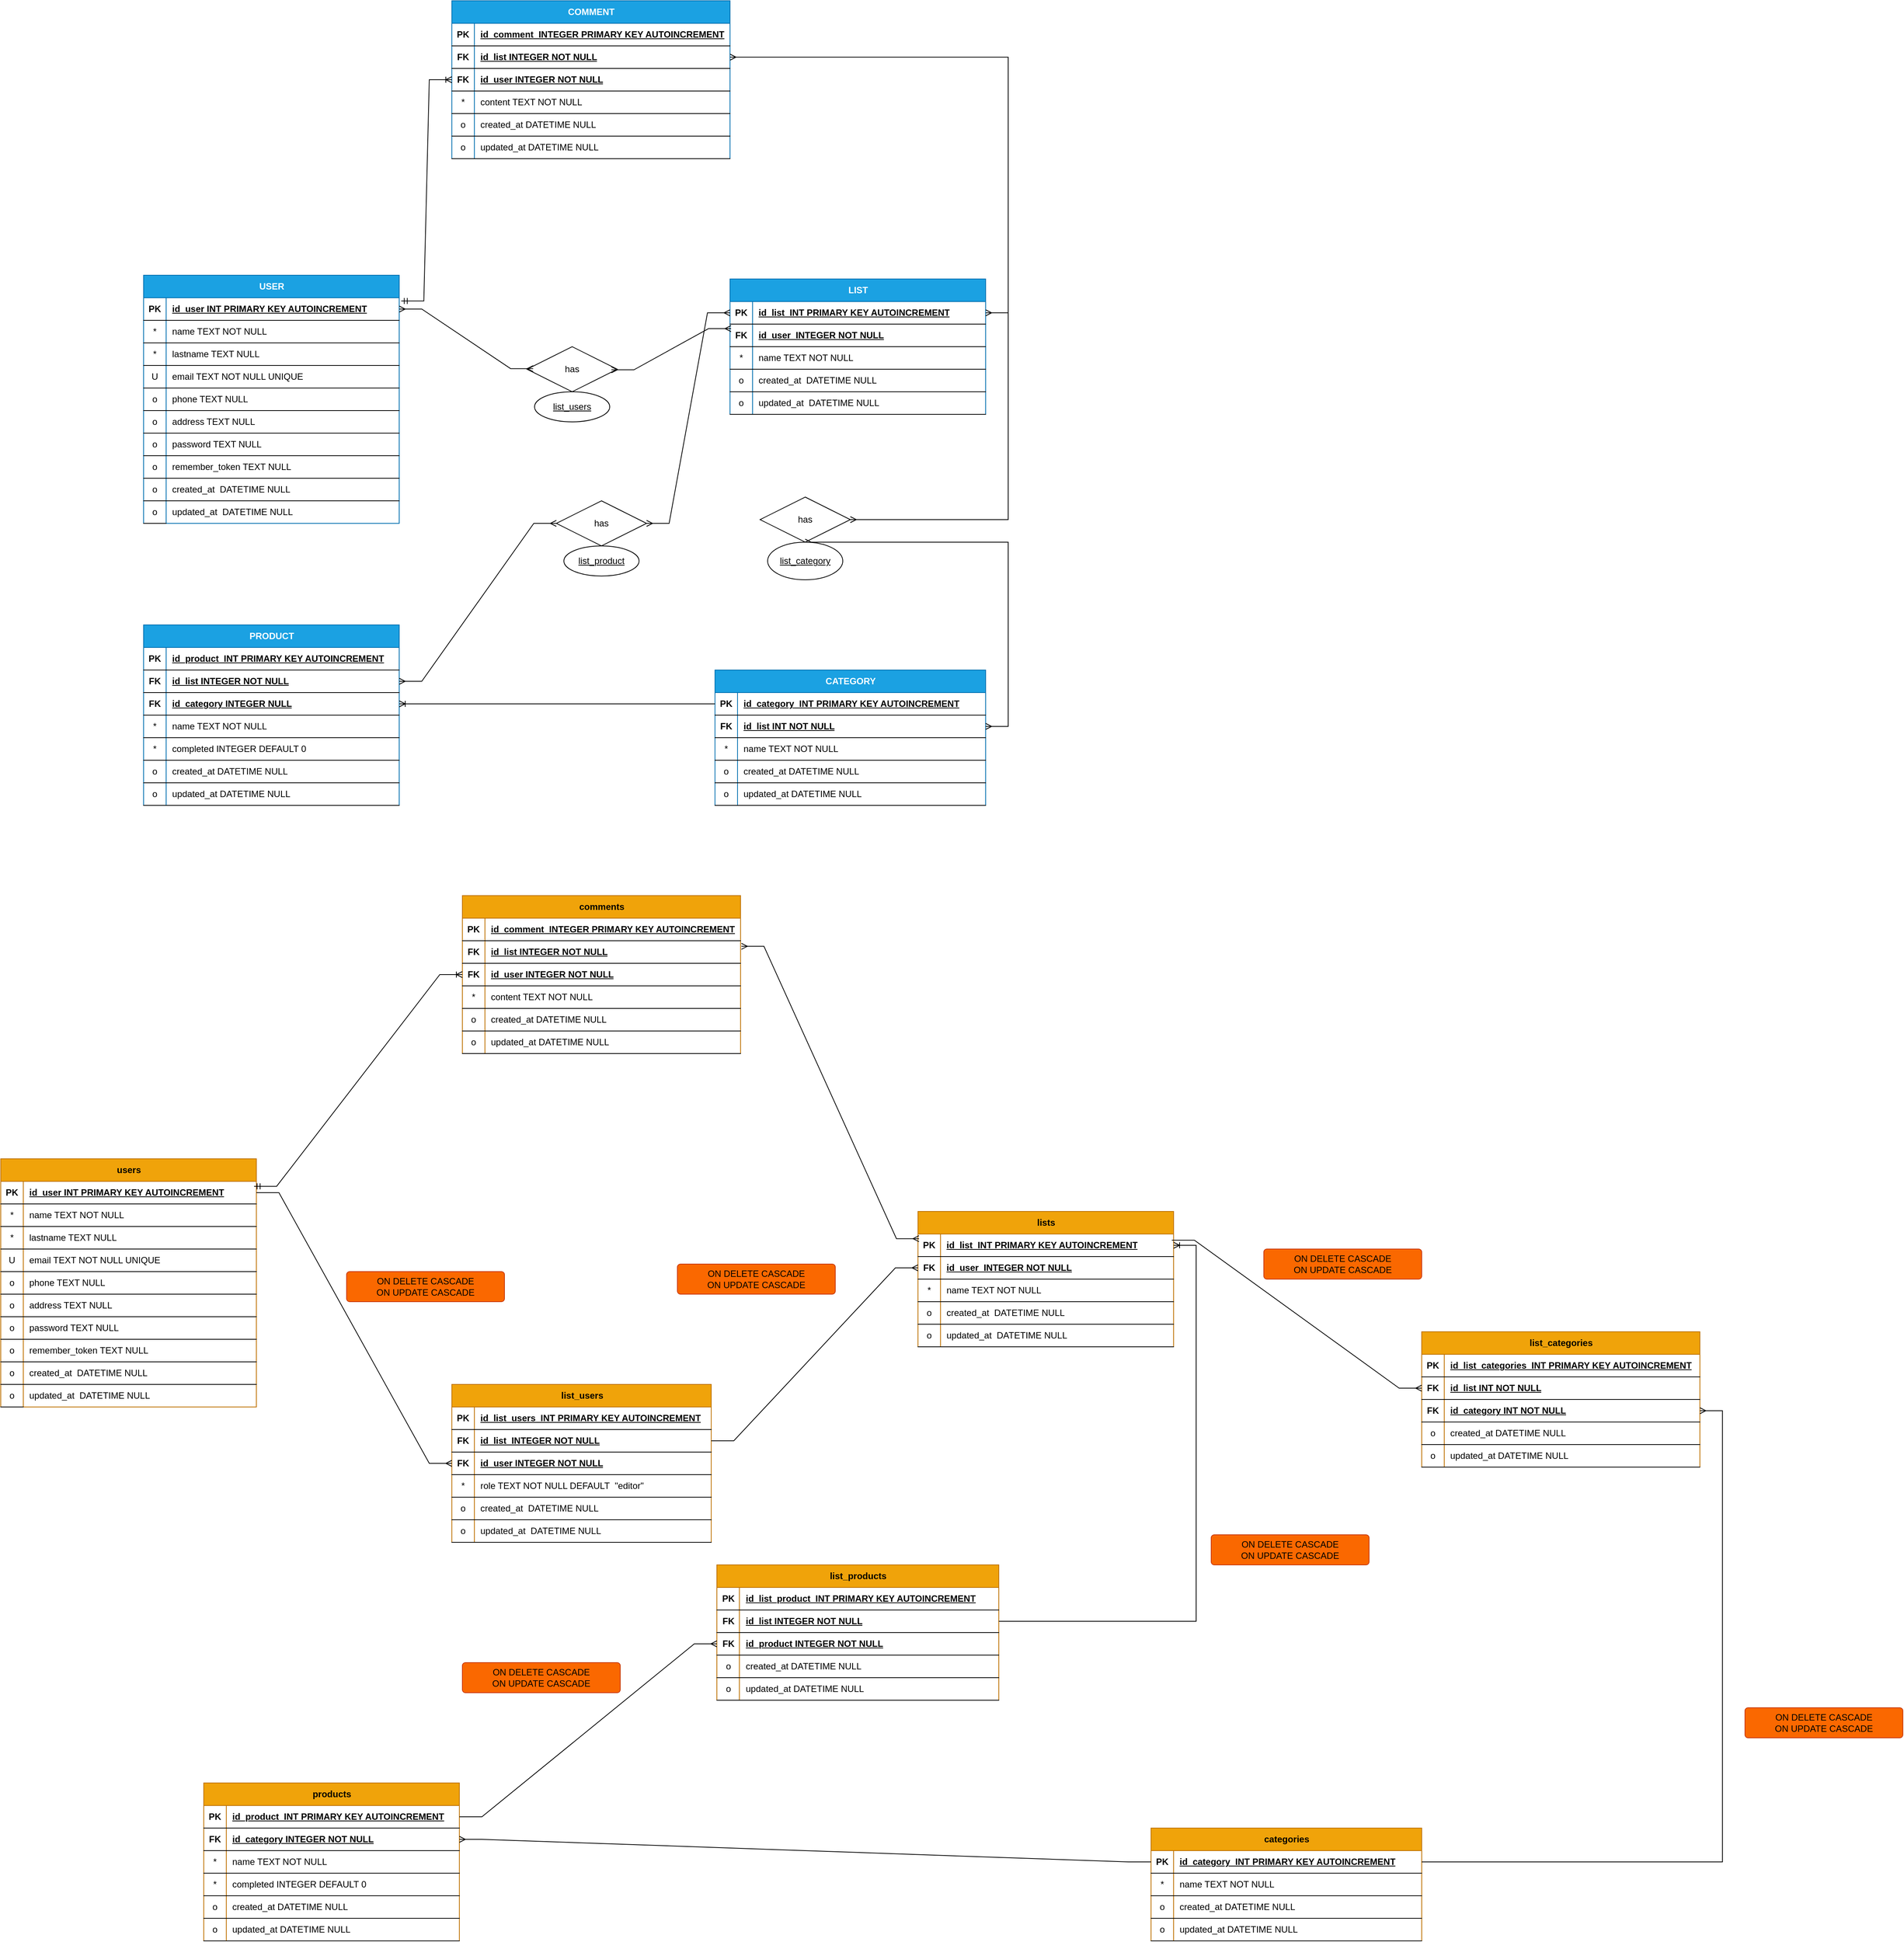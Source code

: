 <mxfile version="28.2.8">
  <diagram name="Página-1" id="fQIU6DmNVJVkLqfkATBx">
    <mxGraphModel dx="1833" dy="1780" grid="1" gridSize="10" guides="1" tooltips="1" connect="1" arrows="1" fold="1" page="1" pageScale="1" pageWidth="827" pageHeight="1169" math="0" shadow="0">
      <root>
        <mxCell id="0" />
        <mxCell id="1" parent="0" />
        <mxCell id="Fpxqmn0kC2H-pPVmgwKM-1" value="USER" style="shape=table;startSize=30;container=1;collapsible=1;childLayout=tableLayout;fixedRows=1;rowLines=0;fontStyle=1;align=center;resizeLast=1;html=1;swimlaneLine=1;fillColor=#1ba1e2;fontColor=#ffffff;strokeColor=#006EAF;" parent="1" vertex="1">
          <mxGeometry x="-380" y="225" width="340" height="330" as="geometry">
            <mxRectangle x="90" y="210" width="70" height="30" as="alternateBounds" />
          </mxGeometry>
        </mxCell>
        <mxCell id="Fpxqmn0kC2H-pPVmgwKM-2" value="" style="shape=tableRow;horizontal=0;startSize=0;swimlaneHead=0;swimlaneBody=0;fillColor=none;collapsible=0;dropTarget=0;points=[[0,0.5],[1,0.5]];portConstraint=eastwest;top=0;left=0;right=0;bottom=1;swimlaneLine=1;" parent="Fpxqmn0kC2H-pPVmgwKM-1" vertex="1">
          <mxGeometry y="30" width="340" height="30" as="geometry" />
        </mxCell>
        <mxCell id="Fpxqmn0kC2H-pPVmgwKM-3" value="PK" style="shape=partialRectangle;connectable=0;fillColor=none;top=0;left=0;bottom=0;right=0;fontStyle=1;overflow=hidden;whiteSpace=wrap;html=1;swimlaneLine=1;" parent="Fpxqmn0kC2H-pPVmgwKM-2" vertex="1">
          <mxGeometry width="30" height="30" as="geometry">
            <mxRectangle width="30" height="30" as="alternateBounds" />
          </mxGeometry>
        </mxCell>
        <mxCell id="Fpxqmn0kC2H-pPVmgwKM-4" value="id_user&amp;nbsp;INT PRIMARY KEY AUTOINCREMENT" style="shape=partialRectangle;connectable=0;fillColor=none;top=0;left=0;bottom=0;right=0;align=left;spacingLeft=6;fontStyle=5;overflow=hidden;whiteSpace=wrap;html=1;swimlaneLine=1;" parent="Fpxqmn0kC2H-pPVmgwKM-2" vertex="1">
          <mxGeometry x="30" width="310" height="30" as="geometry">
            <mxRectangle width="310" height="30" as="alternateBounds" />
          </mxGeometry>
        </mxCell>
        <mxCell id="Fpxqmn0kC2H-pPVmgwKM-5" value="" style="shape=tableRow;horizontal=0;startSize=0;swimlaneHead=0;swimlaneBody=0;fillColor=none;collapsible=0;dropTarget=0;points=[[0,0.5],[1,0.5]];portConstraint=eastwest;top=0;left=0;right=0;bottom=1;swimlaneLine=1;" parent="Fpxqmn0kC2H-pPVmgwKM-1" vertex="1">
          <mxGeometry y="60" width="340" height="30" as="geometry" />
        </mxCell>
        <mxCell id="Fpxqmn0kC2H-pPVmgwKM-6" value="*" style="shape=partialRectangle;connectable=0;fillColor=none;top=0;left=0;bottom=1;right=0;editable=1;overflow=hidden;whiteSpace=wrap;html=1;swimlaneLine=1;" parent="Fpxqmn0kC2H-pPVmgwKM-5" vertex="1">
          <mxGeometry width="30" height="30" as="geometry">
            <mxRectangle width="30" height="30" as="alternateBounds" />
          </mxGeometry>
        </mxCell>
        <mxCell id="Fpxqmn0kC2H-pPVmgwKM-7" value="name TEXT NOT NULL" style="shape=partialRectangle;connectable=0;fillColor=none;top=0;left=0;bottom=0;right=0;align=left;spacingLeft=6;overflow=hidden;whiteSpace=wrap;html=1;swimlaneLine=1;" parent="Fpxqmn0kC2H-pPVmgwKM-5" vertex="1">
          <mxGeometry x="30" width="310" height="30" as="geometry">
            <mxRectangle width="310" height="30" as="alternateBounds" />
          </mxGeometry>
        </mxCell>
        <mxCell id="Fpxqmn0kC2H-pPVmgwKM-8" value="" style="shape=tableRow;horizontal=0;startSize=0;swimlaneHead=0;swimlaneBody=0;fillColor=none;collapsible=0;dropTarget=0;points=[[0,0.5],[1,0.5]];portConstraint=eastwest;top=0;left=0;right=0;bottom=0;swimlaneLine=1;" parent="Fpxqmn0kC2H-pPVmgwKM-1" vertex="1">
          <mxGeometry y="90" width="340" height="30" as="geometry" />
        </mxCell>
        <mxCell id="Fpxqmn0kC2H-pPVmgwKM-9" value="*" style="shape=partialRectangle;connectable=0;fillColor=none;top=0;left=0;bottom=1;right=0;editable=1;overflow=hidden;whiteSpace=wrap;html=1;swimlaneLine=1;" parent="Fpxqmn0kC2H-pPVmgwKM-8" vertex="1">
          <mxGeometry width="30" height="30" as="geometry">
            <mxRectangle width="30" height="30" as="alternateBounds" />
          </mxGeometry>
        </mxCell>
        <mxCell id="Fpxqmn0kC2H-pPVmgwKM-10" value="lastname TEXT NULL" style="shape=partialRectangle;connectable=0;fillColor=none;top=0;left=0;bottom=1;right=0;align=left;spacingLeft=6;overflow=hidden;whiteSpace=wrap;html=1;swimlaneLine=1;" parent="Fpxqmn0kC2H-pPVmgwKM-8" vertex="1">
          <mxGeometry x="30" width="310" height="30" as="geometry">
            <mxRectangle width="310" height="30" as="alternateBounds" />
          </mxGeometry>
        </mxCell>
        <mxCell id="Fpxqmn0kC2H-pPVmgwKM-11" value="" style="shape=tableRow;horizontal=0;startSize=0;swimlaneHead=0;swimlaneBody=0;fillColor=none;collapsible=0;dropTarget=0;points=[[0,0.5],[1,0.5]];portConstraint=eastwest;top=0;left=0;right=0;bottom=0;swimlaneLine=1;" parent="Fpxqmn0kC2H-pPVmgwKM-1" vertex="1">
          <mxGeometry y="120" width="340" height="30" as="geometry" />
        </mxCell>
        <mxCell id="Fpxqmn0kC2H-pPVmgwKM-12" value="U" style="shape=partialRectangle;connectable=0;fillColor=none;top=0;left=0;bottom=1;right=0;editable=1;overflow=hidden;whiteSpace=wrap;html=1;swimlaneLine=1;" parent="Fpxqmn0kC2H-pPVmgwKM-11" vertex="1">
          <mxGeometry width="30" height="30" as="geometry">
            <mxRectangle width="30" height="30" as="alternateBounds" />
          </mxGeometry>
        </mxCell>
        <mxCell id="Fpxqmn0kC2H-pPVmgwKM-13" value="email TEXT NOT NULL UNIQUE" style="shape=partialRectangle;connectable=0;fillColor=none;top=0;left=0;bottom=1;right=0;align=left;spacingLeft=6;overflow=hidden;whiteSpace=wrap;html=1;swimlaneLine=1;" parent="Fpxqmn0kC2H-pPVmgwKM-11" vertex="1">
          <mxGeometry x="30" width="310" height="30" as="geometry">
            <mxRectangle width="310" height="30" as="alternateBounds" />
          </mxGeometry>
        </mxCell>
        <mxCell id="Fpxqmn0kC2H-pPVmgwKM-43" value="" style="shape=tableRow;horizontal=0;startSize=0;swimlaneHead=0;swimlaneBody=0;fillColor=none;collapsible=0;dropTarget=0;points=[[0,0.5],[1,0.5]];portConstraint=eastwest;top=0;left=0;right=0;bottom=1;swimlaneLine=1;" parent="Fpxqmn0kC2H-pPVmgwKM-1" vertex="1">
          <mxGeometry y="150" width="340" height="30" as="geometry" />
        </mxCell>
        <mxCell id="Fpxqmn0kC2H-pPVmgwKM-44" value="o" style="shape=partialRectangle;connectable=0;fillColor=none;top=0;left=0;bottom=1;right=0;editable=1;overflow=hidden;whiteSpace=wrap;html=1;swimlaneLine=1;" parent="Fpxqmn0kC2H-pPVmgwKM-43" vertex="1">
          <mxGeometry width="30" height="30" as="geometry">
            <mxRectangle width="30" height="30" as="alternateBounds" />
          </mxGeometry>
        </mxCell>
        <mxCell id="Fpxqmn0kC2H-pPVmgwKM-45" value="phone TEXT NULL" style="shape=partialRectangle;connectable=0;fillColor=none;top=0;left=0;bottom=0;right=0;align=left;spacingLeft=6;overflow=hidden;whiteSpace=wrap;html=1;swimlaneLine=1;" parent="Fpxqmn0kC2H-pPVmgwKM-43" vertex="1">
          <mxGeometry x="30" width="310" height="30" as="geometry">
            <mxRectangle width="310" height="30" as="alternateBounds" />
          </mxGeometry>
        </mxCell>
        <mxCell id="Fpxqmn0kC2H-pPVmgwKM-62" value="" style="shape=tableRow;horizontal=0;startSize=0;swimlaneHead=0;swimlaneBody=0;fillColor=none;collapsible=0;dropTarget=0;points=[[0,0.5],[1,0.5]];portConstraint=eastwest;top=0;left=0;right=0;bottom=1;swimlaneLine=1;" parent="Fpxqmn0kC2H-pPVmgwKM-1" vertex="1">
          <mxGeometry y="180" width="340" height="30" as="geometry" />
        </mxCell>
        <mxCell id="Fpxqmn0kC2H-pPVmgwKM-63" value="o" style="shape=partialRectangle;connectable=0;fillColor=none;top=0;left=0;bottom=1;right=0;editable=1;overflow=hidden;whiteSpace=wrap;html=1;swimlaneLine=1;" parent="Fpxqmn0kC2H-pPVmgwKM-62" vertex="1">
          <mxGeometry width="30" height="30" as="geometry">
            <mxRectangle width="30" height="30" as="alternateBounds" />
          </mxGeometry>
        </mxCell>
        <mxCell id="Fpxqmn0kC2H-pPVmgwKM-64" value="address TEXT NULL" style="shape=partialRectangle;connectable=0;fillColor=none;top=0;left=0;bottom=0;right=0;align=left;spacingLeft=6;overflow=hidden;whiteSpace=wrap;html=1;swimlaneLine=1;" parent="Fpxqmn0kC2H-pPVmgwKM-62" vertex="1">
          <mxGeometry x="30" width="310" height="30" as="geometry">
            <mxRectangle width="310" height="30" as="alternateBounds" />
          </mxGeometry>
        </mxCell>
        <mxCell id="Fpxqmn0kC2H-pPVmgwKM-65" value="" style="shape=tableRow;horizontal=0;startSize=0;swimlaneHead=0;swimlaneBody=0;fillColor=none;collapsible=0;dropTarget=0;points=[[0,0.5],[1,0.5]];portConstraint=eastwest;top=0;left=0;right=0;bottom=1;swimlaneLine=1;" parent="Fpxqmn0kC2H-pPVmgwKM-1" vertex="1">
          <mxGeometry y="210" width="340" height="30" as="geometry" />
        </mxCell>
        <mxCell id="Fpxqmn0kC2H-pPVmgwKM-66" value="o" style="shape=partialRectangle;connectable=0;fillColor=none;top=0;left=0;bottom=1;right=0;editable=1;overflow=hidden;whiteSpace=wrap;html=1;swimlaneLine=1;" parent="Fpxqmn0kC2H-pPVmgwKM-65" vertex="1">
          <mxGeometry width="30" height="30" as="geometry">
            <mxRectangle width="30" height="30" as="alternateBounds" />
          </mxGeometry>
        </mxCell>
        <mxCell id="Fpxqmn0kC2H-pPVmgwKM-67" value="password TEXT NULL" style="shape=partialRectangle;connectable=0;fillColor=none;top=0;left=0;bottom=0;right=0;align=left;spacingLeft=6;overflow=hidden;whiteSpace=wrap;html=1;swimlaneLine=1;" parent="Fpxqmn0kC2H-pPVmgwKM-65" vertex="1">
          <mxGeometry x="30" width="310" height="30" as="geometry">
            <mxRectangle width="310" height="30" as="alternateBounds" />
          </mxGeometry>
        </mxCell>
        <mxCell id="Fpxqmn0kC2H-pPVmgwKM-68" value="" style="shape=tableRow;horizontal=0;startSize=0;swimlaneHead=0;swimlaneBody=0;fillColor=none;collapsible=0;dropTarget=0;points=[[0,0.5],[1,0.5]];portConstraint=eastwest;top=0;left=0;right=0;bottom=0;swimlaneLine=1;" parent="Fpxqmn0kC2H-pPVmgwKM-1" vertex="1">
          <mxGeometry y="240" width="340" height="30" as="geometry" />
        </mxCell>
        <mxCell id="Fpxqmn0kC2H-pPVmgwKM-69" value="o" style="shape=partialRectangle;connectable=0;fillColor=none;top=0;left=0;bottom=1;right=0;editable=1;overflow=hidden;whiteSpace=wrap;html=1;swimlaneLine=1;" parent="Fpxqmn0kC2H-pPVmgwKM-68" vertex="1">
          <mxGeometry width="30" height="30" as="geometry">
            <mxRectangle width="30" height="30" as="alternateBounds" />
          </mxGeometry>
        </mxCell>
        <mxCell id="Fpxqmn0kC2H-pPVmgwKM-70" value="remember_token TEXT NULL" style="shape=partialRectangle;connectable=0;fillColor=none;top=0;left=0;bottom=1;right=0;align=left;spacingLeft=6;overflow=hidden;whiteSpace=wrap;html=1;swimlaneLine=1;" parent="Fpxqmn0kC2H-pPVmgwKM-68" vertex="1">
          <mxGeometry x="30" width="310" height="30" as="geometry">
            <mxRectangle width="310" height="30" as="alternateBounds" />
          </mxGeometry>
        </mxCell>
        <mxCell id="Fpxqmn0kC2H-pPVmgwKM-74" value="" style="shape=tableRow;horizontal=0;startSize=0;swimlaneHead=0;swimlaneBody=0;fillColor=none;collapsible=0;dropTarget=0;points=[[0,0.5],[1,0.5]];portConstraint=eastwest;top=0;left=0;right=0;bottom=0;swimlaneLine=1;" parent="Fpxqmn0kC2H-pPVmgwKM-1" vertex="1">
          <mxGeometry y="270" width="340" height="30" as="geometry" />
        </mxCell>
        <mxCell id="Fpxqmn0kC2H-pPVmgwKM-75" value="o" style="shape=partialRectangle;connectable=0;fillColor=none;top=0;left=0;bottom=1;right=0;editable=1;overflow=hidden;whiteSpace=wrap;html=1;swimlaneLine=1;" parent="Fpxqmn0kC2H-pPVmgwKM-74" vertex="1">
          <mxGeometry width="30" height="30" as="geometry">
            <mxRectangle width="30" height="30" as="alternateBounds" />
          </mxGeometry>
        </mxCell>
        <mxCell id="Fpxqmn0kC2H-pPVmgwKM-76" value="created_at&amp;nbsp;&amp;nbsp;DATETIME NULL" style="shape=partialRectangle;connectable=0;fillColor=none;top=0;left=0;bottom=1;right=0;align=left;spacingLeft=6;overflow=hidden;whiteSpace=wrap;html=1;swimlaneLine=1;" parent="Fpxqmn0kC2H-pPVmgwKM-74" vertex="1">
          <mxGeometry x="30" width="310" height="30" as="geometry">
            <mxRectangle width="310" height="30" as="alternateBounds" />
          </mxGeometry>
        </mxCell>
        <mxCell id="Fpxqmn0kC2H-pPVmgwKM-286" value="" style="shape=tableRow;horizontal=0;startSize=0;swimlaneHead=0;swimlaneBody=0;fillColor=none;collapsible=0;dropTarget=0;points=[[0,0.5],[1,0.5]];portConstraint=eastwest;top=0;left=0;right=0;bottom=0;swimlaneLine=1;" parent="Fpxqmn0kC2H-pPVmgwKM-1" vertex="1">
          <mxGeometry y="300" width="340" height="30" as="geometry" />
        </mxCell>
        <mxCell id="Fpxqmn0kC2H-pPVmgwKM-287" value="o" style="shape=partialRectangle;connectable=0;fillColor=none;top=0;left=0;bottom=1;right=0;editable=1;overflow=hidden;whiteSpace=wrap;html=1;swimlaneLine=1;" parent="Fpxqmn0kC2H-pPVmgwKM-286" vertex="1">
          <mxGeometry width="30" height="30" as="geometry">
            <mxRectangle width="30" height="30" as="alternateBounds" />
          </mxGeometry>
        </mxCell>
        <mxCell id="Fpxqmn0kC2H-pPVmgwKM-288" value="updated_at&amp;nbsp; DATETIME NULL" style="shape=partialRectangle;connectable=0;fillColor=none;top=0;left=0;bottom=0;right=0;align=left;spacingLeft=6;overflow=hidden;whiteSpace=wrap;html=1;swimlaneLine=1;" parent="Fpxqmn0kC2H-pPVmgwKM-286" vertex="1">
          <mxGeometry x="30" width="310" height="30" as="geometry">
            <mxRectangle width="310" height="30" as="alternateBounds" />
          </mxGeometry>
        </mxCell>
        <mxCell id="Fpxqmn0kC2H-pPVmgwKM-77" value="LIST" style="shape=table;startSize=30;container=1;collapsible=1;childLayout=tableLayout;fixedRows=1;rowLines=0;fontStyle=1;align=center;resizeLast=1;html=1;swimlaneLine=1;fillColor=#1ba1e2;fontColor=#ffffff;strokeColor=#006EAF;" parent="1" vertex="1">
          <mxGeometry x="400" y="230" width="340" height="180" as="geometry">
            <mxRectangle x="90" y="210" width="70" height="30" as="alternateBounds" />
          </mxGeometry>
        </mxCell>
        <mxCell id="Fpxqmn0kC2H-pPVmgwKM-78" value="" style="shape=tableRow;horizontal=0;startSize=0;swimlaneHead=0;swimlaneBody=0;fillColor=none;collapsible=0;dropTarget=0;points=[[0,0.5],[1,0.5]];portConstraint=eastwest;top=0;left=0;right=0;bottom=1;swimlaneLine=1;" parent="Fpxqmn0kC2H-pPVmgwKM-77" vertex="1">
          <mxGeometry y="30" width="340" height="30" as="geometry" />
        </mxCell>
        <mxCell id="Fpxqmn0kC2H-pPVmgwKM-79" value="PK" style="shape=partialRectangle;connectable=0;fillColor=none;top=0;left=0;bottom=0;right=0;fontStyle=1;overflow=hidden;whiteSpace=wrap;html=1;swimlaneLine=1;" parent="Fpxqmn0kC2H-pPVmgwKM-78" vertex="1">
          <mxGeometry width="30" height="30" as="geometry">
            <mxRectangle width="30" height="30" as="alternateBounds" />
          </mxGeometry>
        </mxCell>
        <mxCell id="Fpxqmn0kC2H-pPVmgwKM-80" value="id_list&amp;nbsp;&amp;nbsp;INT PRIMARY KEY AUTOINCREMENT" style="shape=partialRectangle;connectable=0;fillColor=none;top=0;left=0;bottom=0;right=0;align=left;spacingLeft=6;fontStyle=5;overflow=hidden;whiteSpace=wrap;html=1;swimlaneLine=1;" parent="Fpxqmn0kC2H-pPVmgwKM-78" vertex="1">
          <mxGeometry x="30" width="310" height="30" as="geometry">
            <mxRectangle width="310" height="30" as="alternateBounds" />
          </mxGeometry>
        </mxCell>
        <mxCell id="Fpxqmn0kC2H-pPVmgwKM-81" value="" style="shape=tableRow;horizontal=0;startSize=0;swimlaneHead=0;swimlaneBody=0;fillColor=none;collapsible=0;dropTarget=0;points=[[0,0.5],[1,0.5]];portConstraint=eastwest;top=0;left=0;right=0;bottom=1;swimlaneLine=1;" parent="Fpxqmn0kC2H-pPVmgwKM-77" vertex="1">
          <mxGeometry y="60" width="340" height="30" as="geometry" />
        </mxCell>
        <mxCell id="Fpxqmn0kC2H-pPVmgwKM-82" value="&lt;b&gt;FK&lt;/b&gt;" style="shape=partialRectangle;connectable=0;fillColor=none;top=0;left=0;bottom=1;right=0;editable=1;overflow=hidden;whiteSpace=wrap;html=1;swimlaneLine=1;" parent="Fpxqmn0kC2H-pPVmgwKM-81" vertex="1">
          <mxGeometry width="30" height="30" as="geometry">
            <mxRectangle width="30" height="30" as="alternateBounds" />
          </mxGeometry>
        </mxCell>
        <mxCell id="Fpxqmn0kC2H-pPVmgwKM-83" value="&lt;b&gt;&lt;u&gt;id_user&amp;nbsp; INTEGER NOT NULL&lt;/u&gt;&lt;/b&gt;" style="shape=partialRectangle;connectable=0;fillColor=none;top=0;left=0;bottom=0;right=0;align=left;spacingLeft=6;overflow=hidden;whiteSpace=wrap;html=1;swimlaneLine=1;" parent="Fpxqmn0kC2H-pPVmgwKM-81" vertex="1">
          <mxGeometry x="30" width="310" height="30" as="geometry">
            <mxRectangle width="310" height="30" as="alternateBounds" />
          </mxGeometry>
        </mxCell>
        <mxCell id="Fpxqmn0kC2H-pPVmgwKM-84" value="" style="shape=tableRow;horizontal=0;startSize=0;swimlaneHead=0;swimlaneBody=0;fillColor=none;collapsible=0;dropTarget=0;points=[[0,0.5],[1,0.5]];portConstraint=eastwest;top=0;left=0;right=0;bottom=0;swimlaneLine=1;" parent="Fpxqmn0kC2H-pPVmgwKM-77" vertex="1">
          <mxGeometry y="90" width="340" height="30" as="geometry" />
        </mxCell>
        <mxCell id="Fpxqmn0kC2H-pPVmgwKM-85" value="*" style="shape=partialRectangle;connectable=0;fillColor=none;top=0;left=0;bottom=1;right=0;editable=1;overflow=hidden;whiteSpace=wrap;html=1;swimlaneLine=1;" parent="Fpxqmn0kC2H-pPVmgwKM-84" vertex="1">
          <mxGeometry width="30" height="30" as="geometry">
            <mxRectangle width="30" height="30" as="alternateBounds" />
          </mxGeometry>
        </mxCell>
        <mxCell id="Fpxqmn0kC2H-pPVmgwKM-86" value="name TEXT NOT NULL" style="shape=partialRectangle;connectable=0;fillColor=none;top=0;left=0;bottom=1;right=0;align=left;spacingLeft=6;overflow=hidden;whiteSpace=wrap;html=1;swimlaneLine=1;" parent="Fpxqmn0kC2H-pPVmgwKM-84" vertex="1">
          <mxGeometry x="30" width="310" height="30" as="geometry">
            <mxRectangle width="310" height="30" as="alternateBounds" />
          </mxGeometry>
        </mxCell>
        <mxCell id="Fpxqmn0kC2H-pPVmgwKM-87" value="" style="shape=tableRow;horizontal=0;startSize=0;swimlaneHead=0;swimlaneBody=0;fillColor=none;collapsible=0;dropTarget=0;points=[[0,0.5],[1,0.5]];portConstraint=eastwest;top=0;left=0;right=0;bottom=0;swimlaneLine=1;" parent="Fpxqmn0kC2H-pPVmgwKM-77" vertex="1">
          <mxGeometry y="120" width="340" height="30" as="geometry" />
        </mxCell>
        <mxCell id="Fpxqmn0kC2H-pPVmgwKM-88" value="o" style="shape=partialRectangle;connectable=0;fillColor=none;top=0;left=0;bottom=1;right=0;editable=1;overflow=hidden;whiteSpace=wrap;html=1;swimlaneLine=1;" parent="Fpxqmn0kC2H-pPVmgwKM-87" vertex="1">
          <mxGeometry width="30" height="30" as="geometry">
            <mxRectangle width="30" height="30" as="alternateBounds" />
          </mxGeometry>
        </mxCell>
        <mxCell id="Fpxqmn0kC2H-pPVmgwKM-89" value="created_at&amp;nbsp; DATETIME NULL" style="shape=partialRectangle;connectable=0;fillColor=none;top=0;left=0;bottom=1;right=0;align=left;spacingLeft=6;overflow=hidden;whiteSpace=wrap;html=1;swimlaneLine=1;" parent="Fpxqmn0kC2H-pPVmgwKM-87" vertex="1">
          <mxGeometry x="30" width="310" height="30" as="geometry">
            <mxRectangle width="310" height="30" as="alternateBounds" />
          </mxGeometry>
        </mxCell>
        <mxCell id="Fpxqmn0kC2H-pPVmgwKM-289" value="" style="shape=tableRow;horizontal=0;startSize=0;swimlaneHead=0;swimlaneBody=0;fillColor=none;collapsible=0;dropTarget=0;points=[[0,0.5],[1,0.5]];portConstraint=eastwest;top=0;left=0;right=0;bottom=0;swimlaneLine=1;" parent="Fpxqmn0kC2H-pPVmgwKM-77" vertex="1">
          <mxGeometry y="150" width="340" height="30" as="geometry" />
        </mxCell>
        <mxCell id="Fpxqmn0kC2H-pPVmgwKM-290" value="o" style="shape=partialRectangle;connectable=0;fillColor=none;top=0;left=0;bottom=1;right=0;editable=1;overflow=hidden;whiteSpace=wrap;html=1;swimlaneLine=1;" parent="Fpxqmn0kC2H-pPVmgwKM-289" vertex="1">
          <mxGeometry width="30" height="30" as="geometry">
            <mxRectangle width="30" height="30" as="alternateBounds" />
          </mxGeometry>
        </mxCell>
        <mxCell id="Fpxqmn0kC2H-pPVmgwKM-291" value="updated_at&amp;nbsp; DATETIME NULL" style="shape=partialRectangle;connectable=0;fillColor=none;top=0;left=0;bottom=1;right=0;align=left;spacingLeft=6;overflow=hidden;whiteSpace=wrap;html=1;swimlaneLine=1;" parent="Fpxqmn0kC2H-pPVmgwKM-289" vertex="1">
          <mxGeometry x="30" width="310" height="30" as="geometry">
            <mxRectangle width="310" height="30" as="alternateBounds" />
          </mxGeometry>
        </mxCell>
        <mxCell id="Fpxqmn0kC2H-pPVmgwKM-105" value="has" style="shape=rhombus;perimeter=rhombusPerimeter;whiteSpace=wrap;html=1;align=center;" parent="1" vertex="1">
          <mxGeometry x="130" y="320" width="120" height="60" as="geometry" />
        </mxCell>
        <mxCell id="Fpxqmn0kC2H-pPVmgwKM-106" value="" style="edgeStyle=entityRelationEdgeStyle;fontSize=12;html=1;endArrow=ERmany;startArrow=ERmany;rounded=0;exitX=1;exitY=0.5;exitDx=0;exitDy=0;entryX=0.068;entryY=0.487;entryDx=0;entryDy=0;entryPerimeter=0;" parent="1" source="Fpxqmn0kC2H-pPVmgwKM-2" target="Fpxqmn0kC2H-pPVmgwKM-105" edge="1">
          <mxGeometry width="100" height="100" relative="1" as="geometry">
            <mxPoint x="180" y="460" as="sourcePoint" />
            <mxPoint x="280" y="360" as="targetPoint" />
          </mxGeometry>
        </mxCell>
        <mxCell id="Fpxqmn0kC2H-pPVmgwKM-107" value="" style="edgeStyle=entityRelationEdgeStyle;fontSize=12;html=1;endArrow=ERmany;startArrow=ERmany;rounded=0;entryX=0.004;entryY=0.2;entryDx=0;entryDy=0;entryPerimeter=0;exitX=0.935;exitY=0.513;exitDx=0;exitDy=0;exitPerimeter=0;" parent="1" source="Fpxqmn0kC2H-pPVmgwKM-105" target="Fpxqmn0kC2H-pPVmgwKM-81" edge="1">
          <mxGeometry width="100" height="100" relative="1" as="geometry">
            <mxPoint x="180" y="460" as="sourcePoint" />
            <mxPoint x="280" y="360" as="targetPoint" />
          </mxGeometry>
        </mxCell>
        <mxCell id="Fpxqmn0kC2H-pPVmgwKM-136" value="list_users" style="ellipse;whiteSpace=wrap;html=1;align=center;fontStyle=4;" parent="1" vertex="1">
          <mxGeometry x="140" y="380" width="100" height="40" as="geometry" />
        </mxCell>
        <mxCell id="Fpxqmn0kC2H-pPVmgwKM-137" value="" style="endArrow=none;html=1;rounded=0;exitX=0.5;exitY=0;exitDx=0;exitDy=0;entryX=0.5;entryY=1;entryDx=0;entryDy=0;" parent="1" source="Fpxqmn0kC2H-pPVmgwKM-136" target="Fpxqmn0kC2H-pPVmgwKM-105" edge="1">
          <mxGeometry relative="1" as="geometry">
            <mxPoint x="150" y="340" as="sourcePoint" />
            <mxPoint x="310" y="340" as="targetPoint" />
          </mxGeometry>
        </mxCell>
        <mxCell id="Fpxqmn0kC2H-pPVmgwKM-138" value="CATEGORY" style="shape=table;startSize=30;container=1;collapsible=1;childLayout=tableLayout;fixedRows=1;rowLines=0;fontStyle=1;align=center;resizeLast=1;html=1;swimlaneLine=1;fillColor=#1ba1e2;fontColor=#ffffff;strokeColor=#006EAF;" parent="1" vertex="1">
          <mxGeometry x="380" y="750" width="360" height="180" as="geometry">
            <mxRectangle x="90" y="210" width="70" height="30" as="alternateBounds" />
          </mxGeometry>
        </mxCell>
        <mxCell id="Fpxqmn0kC2H-pPVmgwKM-139" value="" style="shape=tableRow;horizontal=0;startSize=0;swimlaneHead=0;swimlaneBody=0;fillColor=none;collapsible=0;dropTarget=0;points=[[0,0.5],[1,0.5]];portConstraint=eastwest;top=0;left=0;right=0;bottom=1;swimlaneLine=1;" parent="Fpxqmn0kC2H-pPVmgwKM-138" vertex="1">
          <mxGeometry y="30" width="360" height="30" as="geometry" />
        </mxCell>
        <mxCell id="Fpxqmn0kC2H-pPVmgwKM-140" value="PK" style="shape=partialRectangle;connectable=0;fillColor=none;top=0;left=0;bottom=0;right=0;fontStyle=1;overflow=hidden;whiteSpace=wrap;html=1;swimlaneLine=1;" parent="Fpxqmn0kC2H-pPVmgwKM-139" vertex="1">
          <mxGeometry width="30" height="30" as="geometry">
            <mxRectangle width="30" height="30" as="alternateBounds" />
          </mxGeometry>
        </mxCell>
        <mxCell id="Fpxqmn0kC2H-pPVmgwKM-141" value="id_category&amp;nbsp;&amp;nbsp;INT PRIMARY KEY AUTOINCREMENT" style="shape=partialRectangle;connectable=0;fillColor=none;top=0;left=0;bottom=0;right=0;align=left;spacingLeft=6;fontStyle=5;overflow=hidden;whiteSpace=wrap;html=1;swimlaneLine=1;" parent="Fpxqmn0kC2H-pPVmgwKM-139" vertex="1">
          <mxGeometry x="30" width="330" height="30" as="geometry">
            <mxRectangle width="330" height="30" as="alternateBounds" />
          </mxGeometry>
        </mxCell>
        <mxCell id="Fpxqmn0kC2H-pPVmgwKM-142" value="" style="shape=tableRow;horizontal=0;startSize=0;swimlaneHead=0;swimlaneBody=0;fillColor=none;collapsible=0;dropTarget=0;points=[[0,0.5],[1,0.5]];portConstraint=eastwest;top=0;left=0;right=0;bottom=1;swimlaneLine=1;" parent="Fpxqmn0kC2H-pPVmgwKM-138" vertex="1">
          <mxGeometry y="60" width="360" height="30" as="geometry" />
        </mxCell>
        <mxCell id="Fpxqmn0kC2H-pPVmgwKM-143" value="&lt;b&gt;FK&lt;/b&gt;" style="shape=partialRectangle;connectable=0;fillColor=none;top=0;left=0;bottom=1;right=0;editable=1;overflow=hidden;whiteSpace=wrap;html=1;swimlaneLine=1;" parent="Fpxqmn0kC2H-pPVmgwKM-142" vertex="1">
          <mxGeometry width="30" height="30" as="geometry">
            <mxRectangle width="30" height="30" as="alternateBounds" />
          </mxGeometry>
        </mxCell>
        <mxCell id="Fpxqmn0kC2H-pPVmgwKM-144" value="&lt;b&gt;&lt;u&gt;id_list INT NOT NULL&lt;/u&gt;&lt;/b&gt;" style="shape=partialRectangle;connectable=0;fillColor=none;top=0;left=0;bottom=0;right=0;align=left;spacingLeft=6;overflow=hidden;whiteSpace=wrap;html=1;swimlaneLine=1;" parent="Fpxqmn0kC2H-pPVmgwKM-142" vertex="1">
          <mxGeometry x="30" width="330" height="30" as="geometry">
            <mxRectangle width="330" height="30" as="alternateBounds" />
          </mxGeometry>
        </mxCell>
        <mxCell id="Fpxqmn0kC2H-pPVmgwKM-145" value="" style="shape=tableRow;horizontal=0;startSize=0;swimlaneHead=0;swimlaneBody=0;fillColor=none;collapsible=0;dropTarget=0;points=[[0,0.5],[1,0.5]];portConstraint=eastwest;top=0;left=0;right=0;bottom=0;swimlaneLine=1;" parent="Fpxqmn0kC2H-pPVmgwKM-138" vertex="1">
          <mxGeometry y="90" width="360" height="30" as="geometry" />
        </mxCell>
        <mxCell id="Fpxqmn0kC2H-pPVmgwKM-146" value="*" style="shape=partialRectangle;connectable=0;fillColor=none;top=0;left=0;bottom=1;right=0;editable=1;overflow=hidden;whiteSpace=wrap;html=1;swimlaneLine=1;" parent="Fpxqmn0kC2H-pPVmgwKM-145" vertex="1">
          <mxGeometry width="30" height="30" as="geometry">
            <mxRectangle width="30" height="30" as="alternateBounds" />
          </mxGeometry>
        </mxCell>
        <mxCell id="Fpxqmn0kC2H-pPVmgwKM-147" value="name TEXT NOT NULL" style="shape=partialRectangle;connectable=0;fillColor=none;top=0;left=0;bottom=1;right=0;align=left;spacingLeft=6;overflow=hidden;whiteSpace=wrap;html=1;swimlaneLine=1;" parent="Fpxqmn0kC2H-pPVmgwKM-145" vertex="1">
          <mxGeometry x="30" width="330" height="30" as="geometry">
            <mxRectangle width="330" height="30" as="alternateBounds" />
          </mxGeometry>
        </mxCell>
        <mxCell id="Fpxqmn0kC2H-pPVmgwKM-148" value="" style="shape=tableRow;horizontal=0;startSize=0;swimlaneHead=0;swimlaneBody=0;fillColor=none;collapsible=0;dropTarget=0;points=[[0,0.5],[1,0.5]];portConstraint=eastwest;top=0;left=0;right=0;bottom=0;swimlaneLine=1;" parent="Fpxqmn0kC2H-pPVmgwKM-138" vertex="1">
          <mxGeometry y="120" width="360" height="30" as="geometry" />
        </mxCell>
        <mxCell id="Fpxqmn0kC2H-pPVmgwKM-149" value="o" style="shape=partialRectangle;connectable=0;fillColor=none;top=0;left=0;bottom=1;right=0;editable=1;overflow=hidden;whiteSpace=wrap;html=1;swimlaneLine=1;" parent="Fpxqmn0kC2H-pPVmgwKM-148" vertex="1">
          <mxGeometry width="30" height="30" as="geometry">
            <mxRectangle width="30" height="30" as="alternateBounds" />
          </mxGeometry>
        </mxCell>
        <mxCell id="Fpxqmn0kC2H-pPVmgwKM-150" value="created_at DATETIME NULL" style="shape=partialRectangle;connectable=0;fillColor=none;top=0;left=0;bottom=1;right=0;align=left;spacingLeft=6;overflow=hidden;whiteSpace=wrap;html=1;swimlaneLine=1;" parent="Fpxqmn0kC2H-pPVmgwKM-148" vertex="1">
          <mxGeometry x="30" width="330" height="30" as="geometry">
            <mxRectangle width="330" height="30" as="alternateBounds" />
          </mxGeometry>
        </mxCell>
        <mxCell id="Fpxqmn0kC2H-pPVmgwKM-292" value="" style="shape=tableRow;horizontal=0;startSize=0;swimlaneHead=0;swimlaneBody=0;fillColor=none;collapsible=0;dropTarget=0;points=[[0,0.5],[1,0.5]];portConstraint=eastwest;top=0;left=0;right=0;bottom=0;swimlaneLine=1;" parent="Fpxqmn0kC2H-pPVmgwKM-138" vertex="1">
          <mxGeometry y="150" width="360" height="30" as="geometry" />
        </mxCell>
        <mxCell id="Fpxqmn0kC2H-pPVmgwKM-293" value="o" style="shape=partialRectangle;connectable=0;fillColor=none;top=0;left=0;bottom=1;right=0;editable=1;overflow=hidden;whiteSpace=wrap;html=1;swimlaneLine=1;" parent="Fpxqmn0kC2H-pPVmgwKM-292" vertex="1">
          <mxGeometry width="30" height="30" as="geometry">
            <mxRectangle width="30" height="30" as="alternateBounds" />
          </mxGeometry>
        </mxCell>
        <mxCell id="Fpxqmn0kC2H-pPVmgwKM-294" value="updated_at DATETIME NULL" style="shape=partialRectangle;connectable=0;fillColor=none;top=0;left=0;bottom=1;right=0;align=left;spacingLeft=6;overflow=hidden;whiteSpace=wrap;html=1;swimlaneLine=1;" parent="Fpxqmn0kC2H-pPVmgwKM-292" vertex="1">
          <mxGeometry x="30" width="330" height="30" as="geometry">
            <mxRectangle width="330" height="30" as="alternateBounds" />
          </mxGeometry>
        </mxCell>
        <mxCell id="Fpxqmn0kC2H-pPVmgwKM-167" value="" style="edgeStyle=entityRelationEdgeStyle;fontSize=12;html=1;endArrow=ERmany;startArrow=ERmany;rounded=0;" parent="1" source="Fpxqmn0kC2H-pPVmgwKM-78" target="Fpxqmn0kC2H-pPVmgwKM-168" edge="1">
          <mxGeometry width="100" height="100" relative="1" as="geometry">
            <mxPoint x="180" y="570" as="sourcePoint" />
            <mxPoint x="280" y="470" as="targetPoint" />
          </mxGeometry>
        </mxCell>
        <mxCell id="Fpxqmn0kC2H-pPVmgwKM-168" value="has" style="shape=rhombus;perimeter=rhombusPerimeter;whiteSpace=wrap;html=1;align=center;" parent="1" vertex="1">
          <mxGeometry x="440" y="520" width="120" height="60" as="geometry" />
        </mxCell>
        <mxCell id="Fpxqmn0kC2H-pPVmgwKM-169" value="" style="edgeStyle=entityRelationEdgeStyle;fontSize=12;html=1;endArrow=ERmany;startArrow=ERmany;rounded=0;entryX=0.5;entryY=1;entryDx=0;entryDy=0;" parent="1" source="Fpxqmn0kC2H-pPVmgwKM-142" target="Fpxqmn0kC2H-pPVmgwKM-168" edge="1">
          <mxGeometry width="100" height="100" relative="1" as="geometry">
            <mxPoint x="180" y="570" as="sourcePoint" />
            <mxPoint x="280" y="470" as="targetPoint" />
          </mxGeometry>
        </mxCell>
        <mxCell id="Fpxqmn0kC2H-pPVmgwKM-171" value="PRODUCT" style="shape=table;startSize=30;container=1;collapsible=1;childLayout=tableLayout;fixedRows=1;rowLines=0;fontStyle=1;align=center;resizeLast=1;html=1;swimlaneLine=1;fillColor=#1ba1e2;fontColor=#ffffff;strokeColor=#006EAF;" parent="1" vertex="1">
          <mxGeometry x="-380" y="690" width="340" height="240" as="geometry">
            <mxRectangle x="90" y="210" width="70" height="30" as="alternateBounds" />
          </mxGeometry>
        </mxCell>
        <mxCell id="Fpxqmn0kC2H-pPVmgwKM-172" value="" style="shape=tableRow;horizontal=0;startSize=0;swimlaneHead=0;swimlaneBody=0;fillColor=none;collapsible=0;dropTarget=0;points=[[0,0.5],[1,0.5]];portConstraint=eastwest;top=0;left=0;right=0;bottom=1;swimlaneLine=1;" parent="Fpxqmn0kC2H-pPVmgwKM-171" vertex="1">
          <mxGeometry y="30" width="340" height="30" as="geometry" />
        </mxCell>
        <mxCell id="Fpxqmn0kC2H-pPVmgwKM-173" value="PK" style="shape=partialRectangle;connectable=0;fillColor=none;top=0;left=0;bottom=0;right=0;fontStyle=1;overflow=hidden;whiteSpace=wrap;html=1;swimlaneLine=1;" parent="Fpxqmn0kC2H-pPVmgwKM-172" vertex="1">
          <mxGeometry width="30" height="30" as="geometry">
            <mxRectangle width="30" height="30" as="alternateBounds" />
          </mxGeometry>
        </mxCell>
        <mxCell id="Fpxqmn0kC2H-pPVmgwKM-174" value="id_product&amp;nbsp;&amp;nbsp;INT PRIMARY KEY AUTOINCREMENT" style="shape=partialRectangle;connectable=0;fillColor=none;top=0;left=0;bottom=0;right=0;align=left;spacingLeft=6;fontStyle=5;overflow=hidden;whiteSpace=wrap;html=1;swimlaneLine=1;" parent="Fpxqmn0kC2H-pPVmgwKM-172" vertex="1">
          <mxGeometry x="30" width="310" height="30" as="geometry">
            <mxRectangle width="310" height="30" as="alternateBounds" />
          </mxGeometry>
        </mxCell>
        <mxCell id="Fpxqmn0kC2H-pPVmgwKM-175" value="" style="shape=tableRow;horizontal=0;startSize=0;swimlaneHead=0;swimlaneBody=0;fillColor=none;collapsible=0;dropTarget=0;points=[[0,0.5],[1,0.5]];portConstraint=eastwest;top=0;left=0;right=0;bottom=1;swimlaneLine=1;" parent="Fpxqmn0kC2H-pPVmgwKM-171" vertex="1">
          <mxGeometry y="60" width="340" height="30" as="geometry" />
        </mxCell>
        <mxCell id="Fpxqmn0kC2H-pPVmgwKM-176" value="&lt;b&gt;FK&lt;/b&gt;" style="shape=partialRectangle;connectable=0;fillColor=none;top=0;left=0;bottom=1;right=0;editable=1;overflow=hidden;whiteSpace=wrap;html=1;swimlaneLine=1;" parent="Fpxqmn0kC2H-pPVmgwKM-175" vertex="1">
          <mxGeometry width="30" height="30" as="geometry">
            <mxRectangle width="30" height="30" as="alternateBounds" />
          </mxGeometry>
        </mxCell>
        <mxCell id="Fpxqmn0kC2H-pPVmgwKM-177" value="&lt;b&gt;&lt;u&gt;id_list INTEGER NOT NULL&lt;/u&gt;&lt;/b&gt;" style="shape=partialRectangle;connectable=0;fillColor=none;top=0;left=0;bottom=0;right=0;align=left;spacingLeft=6;overflow=hidden;whiteSpace=wrap;html=1;swimlaneLine=1;" parent="Fpxqmn0kC2H-pPVmgwKM-175" vertex="1">
          <mxGeometry x="30" width="310" height="30" as="geometry">
            <mxRectangle width="310" height="30" as="alternateBounds" />
          </mxGeometry>
        </mxCell>
        <mxCell id="Fpxqmn0kC2H-pPVmgwKM-178" value="" style="shape=tableRow;horizontal=0;startSize=0;swimlaneHead=0;swimlaneBody=0;fillColor=none;collapsible=0;dropTarget=0;points=[[0,0.5],[1,0.5]];portConstraint=eastwest;top=0;left=0;right=0;bottom=0;swimlaneLine=1;" parent="Fpxqmn0kC2H-pPVmgwKM-171" vertex="1">
          <mxGeometry y="90" width="340" height="30" as="geometry" />
        </mxCell>
        <mxCell id="Fpxqmn0kC2H-pPVmgwKM-179" value="&lt;b&gt;FK&lt;/b&gt;" style="shape=partialRectangle;connectable=0;fillColor=none;top=0;left=0;bottom=1;right=0;editable=1;overflow=hidden;whiteSpace=wrap;html=1;swimlaneLine=1;" parent="Fpxqmn0kC2H-pPVmgwKM-178" vertex="1">
          <mxGeometry width="30" height="30" as="geometry">
            <mxRectangle width="30" height="30" as="alternateBounds" />
          </mxGeometry>
        </mxCell>
        <mxCell id="Fpxqmn0kC2H-pPVmgwKM-180" value="&lt;b&gt;&lt;u&gt;id_category INTEGER NULL&lt;/u&gt;&lt;/b&gt;" style="shape=partialRectangle;connectable=0;fillColor=none;top=0;left=0;bottom=1;right=0;align=left;spacingLeft=6;overflow=hidden;whiteSpace=wrap;html=1;swimlaneLine=1;" parent="Fpxqmn0kC2H-pPVmgwKM-178" vertex="1">
          <mxGeometry x="30" width="310" height="30" as="geometry">
            <mxRectangle width="310" height="30" as="alternateBounds" />
          </mxGeometry>
        </mxCell>
        <mxCell id="Fpxqmn0kC2H-pPVmgwKM-181" value="" style="shape=tableRow;horizontal=0;startSize=0;swimlaneHead=0;swimlaneBody=0;fillColor=none;collapsible=0;dropTarget=0;points=[[0,0.5],[1,0.5]];portConstraint=eastwest;top=0;left=0;right=0;bottom=0;swimlaneLine=1;" parent="Fpxqmn0kC2H-pPVmgwKM-171" vertex="1">
          <mxGeometry y="120" width="340" height="30" as="geometry" />
        </mxCell>
        <mxCell id="Fpxqmn0kC2H-pPVmgwKM-182" value="*" style="shape=partialRectangle;connectable=0;fillColor=none;top=0;left=0;bottom=1;right=0;editable=1;overflow=hidden;whiteSpace=wrap;html=1;swimlaneLine=1;" parent="Fpxqmn0kC2H-pPVmgwKM-181" vertex="1">
          <mxGeometry width="30" height="30" as="geometry">
            <mxRectangle width="30" height="30" as="alternateBounds" />
          </mxGeometry>
        </mxCell>
        <mxCell id="Fpxqmn0kC2H-pPVmgwKM-183" value="name TEXT NOT NULL" style="shape=partialRectangle;connectable=0;fillColor=none;top=0;left=0;bottom=1;right=0;align=left;spacingLeft=6;overflow=hidden;whiteSpace=wrap;html=1;swimlaneLine=1;" parent="Fpxqmn0kC2H-pPVmgwKM-181" vertex="1">
          <mxGeometry x="30" width="310" height="30" as="geometry">
            <mxRectangle width="310" height="30" as="alternateBounds" />
          </mxGeometry>
        </mxCell>
        <mxCell id="Fpxqmn0kC2H-pPVmgwKM-184" value="" style="shape=tableRow;horizontal=0;startSize=0;swimlaneHead=0;swimlaneBody=0;fillColor=none;collapsible=0;dropTarget=0;points=[[0,0.5],[1,0.5]];portConstraint=eastwest;top=0;left=0;right=0;bottom=0;swimlaneLine=1;" parent="Fpxqmn0kC2H-pPVmgwKM-171" vertex="1">
          <mxGeometry y="150" width="340" height="30" as="geometry" />
        </mxCell>
        <mxCell id="Fpxqmn0kC2H-pPVmgwKM-185" value="*" style="shape=partialRectangle;connectable=0;fillColor=none;top=0;left=0;bottom=1;right=0;editable=1;overflow=hidden;whiteSpace=wrap;html=1;swimlaneLine=1;" parent="Fpxqmn0kC2H-pPVmgwKM-184" vertex="1">
          <mxGeometry width="30" height="30" as="geometry">
            <mxRectangle width="30" height="30" as="alternateBounds" />
          </mxGeometry>
        </mxCell>
        <mxCell id="Fpxqmn0kC2H-pPVmgwKM-186" value="completed INTEGER DEFAULT 0" style="shape=partialRectangle;connectable=0;fillColor=none;top=0;left=0;bottom=1;right=0;align=left;spacingLeft=6;overflow=hidden;whiteSpace=wrap;html=1;swimlaneLine=1;" parent="Fpxqmn0kC2H-pPVmgwKM-184" vertex="1">
          <mxGeometry x="30" width="310" height="30" as="geometry">
            <mxRectangle width="310" height="30" as="alternateBounds" />
          </mxGeometry>
        </mxCell>
        <mxCell id="Fpxqmn0kC2H-pPVmgwKM-187" value="" style="shape=tableRow;horizontal=0;startSize=0;swimlaneHead=0;swimlaneBody=0;fillColor=none;collapsible=0;dropTarget=0;points=[[0,0.5],[1,0.5]];portConstraint=eastwest;top=0;left=0;right=0;bottom=0;swimlaneLine=1;" parent="Fpxqmn0kC2H-pPVmgwKM-171" vertex="1">
          <mxGeometry y="180" width="340" height="30" as="geometry" />
        </mxCell>
        <mxCell id="Fpxqmn0kC2H-pPVmgwKM-188" value="o" style="shape=partialRectangle;connectable=0;fillColor=none;top=0;left=0;bottom=1;right=0;editable=1;overflow=hidden;whiteSpace=wrap;html=1;swimlaneLine=1;" parent="Fpxqmn0kC2H-pPVmgwKM-187" vertex="1">
          <mxGeometry width="30" height="30" as="geometry">
            <mxRectangle width="30" height="30" as="alternateBounds" />
          </mxGeometry>
        </mxCell>
        <mxCell id="Fpxqmn0kC2H-pPVmgwKM-189" value="created_at DATETIME NULL" style="shape=partialRectangle;connectable=0;fillColor=none;top=0;left=0;bottom=1;right=0;align=left;spacingLeft=6;overflow=hidden;whiteSpace=wrap;html=1;swimlaneLine=1;" parent="Fpxqmn0kC2H-pPVmgwKM-187" vertex="1">
          <mxGeometry x="30" width="310" height="30" as="geometry">
            <mxRectangle width="310" height="30" as="alternateBounds" />
          </mxGeometry>
        </mxCell>
        <mxCell id="R5EKUWbvB3vDqUqaXUzQ-1" value="" style="shape=tableRow;horizontal=0;startSize=0;swimlaneHead=0;swimlaneBody=0;fillColor=none;collapsible=0;dropTarget=0;points=[[0,0.5],[1,0.5]];portConstraint=eastwest;top=0;left=0;right=0;bottom=0;swimlaneLine=1;" parent="Fpxqmn0kC2H-pPVmgwKM-171" vertex="1">
          <mxGeometry y="210" width="340" height="30" as="geometry" />
        </mxCell>
        <mxCell id="R5EKUWbvB3vDqUqaXUzQ-2" value="o" style="shape=partialRectangle;connectable=0;fillColor=none;top=0;left=0;bottom=1;right=0;editable=1;overflow=hidden;whiteSpace=wrap;html=1;swimlaneLine=1;" parent="R5EKUWbvB3vDqUqaXUzQ-1" vertex="1">
          <mxGeometry width="30" height="30" as="geometry">
            <mxRectangle width="30" height="30" as="alternateBounds" />
          </mxGeometry>
        </mxCell>
        <mxCell id="R5EKUWbvB3vDqUqaXUzQ-3" value="updated_at DATETIME NULL" style="shape=partialRectangle;connectable=0;fillColor=none;top=0;left=0;bottom=1;right=0;align=left;spacingLeft=6;overflow=hidden;whiteSpace=wrap;html=1;swimlaneLine=1;" parent="R5EKUWbvB3vDqUqaXUzQ-1" vertex="1">
          <mxGeometry x="30" width="310" height="30" as="geometry">
            <mxRectangle width="310" height="30" as="alternateBounds" />
          </mxGeometry>
        </mxCell>
        <mxCell id="Fpxqmn0kC2H-pPVmgwKM-190" value="" style="edgeStyle=entityRelationEdgeStyle;fontSize=12;html=1;endArrow=ERoneToMany;rounded=0;entryX=1;entryY=0.5;entryDx=0;entryDy=0;exitX=0;exitY=0.5;exitDx=0;exitDy=0;" parent="1" source="Fpxqmn0kC2H-pPVmgwKM-139" target="Fpxqmn0kC2H-pPVmgwKM-178" edge="1">
          <mxGeometry width="100" height="100" relative="1" as="geometry">
            <mxPoint x="300" y="640" as="sourcePoint" />
            <mxPoint x="370" y="440" as="targetPoint" />
            <Array as="points">
              <mxPoint x="280" y="600" />
            </Array>
          </mxGeometry>
        </mxCell>
        <mxCell id="Fpxqmn0kC2H-pPVmgwKM-192" value="COMMENT" style="shape=table;startSize=30;container=1;collapsible=1;childLayout=tableLayout;fixedRows=1;rowLines=0;fontStyle=1;align=center;resizeLast=1;html=1;swimlaneLine=1;fillColor=#1ba1e2;fontColor=#ffffff;strokeColor=#006EAF;" parent="1" vertex="1">
          <mxGeometry x="30" y="-140" width="370" height="210" as="geometry">
            <mxRectangle x="90" y="210" width="70" height="30" as="alternateBounds" />
          </mxGeometry>
        </mxCell>
        <mxCell id="Fpxqmn0kC2H-pPVmgwKM-193" value="" style="shape=tableRow;horizontal=0;startSize=0;swimlaneHead=0;swimlaneBody=0;fillColor=none;collapsible=0;dropTarget=0;points=[[0,0.5],[1,0.5]];portConstraint=eastwest;top=0;left=0;right=0;bottom=1;swimlaneLine=1;" parent="Fpxqmn0kC2H-pPVmgwKM-192" vertex="1">
          <mxGeometry y="30" width="370" height="30" as="geometry" />
        </mxCell>
        <mxCell id="Fpxqmn0kC2H-pPVmgwKM-194" value="PK" style="shape=partialRectangle;connectable=0;fillColor=none;top=0;left=0;bottom=0;right=0;fontStyle=1;overflow=hidden;whiteSpace=wrap;html=1;swimlaneLine=1;" parent="Fpxqmn0kC2H-pPVmgwKM-193" vertex="1">
          <mxGeometry width="30" height="30" as="geometry">
            <mxRectangle width="30" height="30" as="alternateBounds" />
          </mxGeometry>
        </mxCell>
        <mxCell id="Fpxqmn0kC2H-pPVmgwKM-195" value="id_comment&amp;nbsp; INTEGER PRIMARY KEY AUTOINCREMENT" style="shape=partialRectangle;connectable=0;fillColor=none;top=0;left=0;bottom=0;right=0;align=left;spacingLeft=6;fontStyle=5;overflow=hidden;whiteSpace=wrap;html=1;swimlaneLine=1;" parent="Fpxqmn0kC2H-pPVmgwKM-193" vertex="1">
          <mxGeometry x="30" width="340" height="30" as="geometry">
            <mxRectangle width="340" height="30" as="alternateBounds" />
          </mxGeometry>
        </mxCell>
        <mxCell id="Fpxqmn0kC2H-pPVmgwKM-196" value="" style="shape=tableRow;horizontal=0;startSize=0;swimlaneHead=0;swimlaneBody=0;fillColor=none;collapsible=0;dropTarget=0;points=[[0,0.5],[1,0.5]];portConstraint=eastwest;top=0;left=0;right=0;bottom=1;swimlaneLine=1;" parent="Fpxqmn0kC2H-pPVmgwKM-192" vertex="1">
          <mxGeometry y="60" width="370" height="30" as="geometry" />
        </mxCell>
        <mxCell id="Fpxqmn0kC2H-pPVmgwKM-197" value="&lt;b&gt;FK&lt;/b&gt;" style="shape=partialRectangle;connectable=0;fillColor=none;top=0;left=0;bottom=1;right=0;editable=1;overflow=hidden;whiteSpace=wrap;html=1;swimlaneLine=1;" parent="Fpxqmn0kC2H-pPVmgwKM-196" vertex="1">
          <mxGeometry width="30" height="30" as="geometry">
            <mxRectangle width="30" height="30" as="alternateBounds" />
          </mxGeometry>
        </mxCell>
        <mxCell id="Fpxqmn0kC2H-pPVmgwKM-198" value="&lt;b&gt;&lt;u&gt;id_list INTEGER NOT NULL&lt;/u&gt;&lt;/b&gt;" style="shape=partialRectangle;connectable=0;fillColor=none;top=0;left=0;bottom=0;right=0;align=left;spacingLeft=6;overflow=hidden;whiteSpace=wrap;html=1;swimlaneLine=1;" parent="Fpxqmn0kC2H-pPVmgwKM-196" vertex="1">
          <mxGeometry x="30" width="340" height="30" as="geometry">
            <mxRectangle width="340" height="30" as="alternateBounds" />
          </mxGeometry>
        </mxCell>
        <mxCell id="Fpxqmn0kC2H-pPVmgwKM-199" value="" style="shape=tableRow;horizontal=0;startSize=0;swimlaneHead=0;swimlaneBody=0;fillColor=none;collapsible=0;dropTarget=0;points=[[0,0.5],[1,0.5]];portConstraint=eastwest;top=0;left=0;right=0;bottom=0;swimlaneLine=1;" parent="Fpxqmn0kC2H-pPVmgwKM-192" vertex="1">
          <mxGeometry y="90" width="370" height="30" as="geometry" />
        </mxCell>
        <mxCell id="Fpxqmn0kC2H-pPVmgwKM-200" value="&lt;b&gt;FK&lt;/b&gt;" style="shape=partialRectangle;connectable=0;fillColor=none;top=0;left=0;bottom=1;right=0;editable=1;overflow=hidden;whiteSpace=wrap;html=1;swimlaneLine=1;" parent="Fpxqmn0kC2H-pPVmgwKM-199" vertex="1">
          <mxGeometry width="30" height="30" as="geometry">
            <mxRectangle width="30" height="30" as="alternateBounds" />
          </mxGeometry>
        </mxCell>
        <mxCell id="Fpxqmn0kC2H-pPVmgwKM-201" value="&lt;b&gt;&lt;u&gt;id_user INTEGER NOT NULL&lt;/u&gt;&lt;/b&gt;" style="shape=partialRectangle;connectable=0;fillColor=none;top=0;left=0;bottom=1;right=0;align=left;spacingLeft=6;overflow=hidden;whiteSpace=wrap;html=1;swimlaneLine=1;" parent="Fpxqmn0kC2H-pPVmgwKM-199" vertex="1">
          <mxGeometry x="30" width="340" height="30" as="geometry">
            <mxRectangle width="340" height="30" as="alternateBounds" />
          </mxGeometry>
        </mxCell>
        <mxCell id="Fpxqmn0kC2H-pPVmgwKM-202" value="" style="shape=tableRow;horizontal=0;startSize=0;swimlaneHead=0;swimlaneBody=0;fillColor=none;collapsible=0;dropTarget=0;points=[[0,0.5],[1,0.5]];portConstraint=eastwest;top=0;left=0;right=0;bottom=0;swimlaneLine=1;" parent="Fpxqmn0kC2H-pPVmgwKM-192" vertex="1">
          <mxGeometry y="120" width="370" height="30" as="geometry" />
        </mxCell>
        <mxCell id="Fpxqmn0kC2H-pPVmgwKM-203" value="*" style="shape=partialRectangle;connectable=0;fillColor=none;top=0;left=0;bottom=1;right=0;editable=1;overflow=hidden;whiteSpace=wrap;html=1;swimlaneLine=1;" parent="Fpxqmn0kC2H-pPVmgwKM-202" vertex="1">
          <mxGeometry width="30" height="30" as="geometry">
            <mxRectangle width="30" height="30" as="alternateBounds" />
          </mxGeometry>
        </mxCell>
        <mxCell id="Fpxqmn0kC2H-pPVmgwKM-204" value="content TEXT NOT NULL" style="shape=partialRectangle;connectable=0;fillColor=none;top=0;left=0;bottom=1;right=0;align=left;spacingLeft=6;overflow=hidden;whiteSpace=wrap;html=1;swimlaneLine=1;" parent="Fpxqmn0kC2H-pPVmgwKM-202" vertex="1">
          <mxGeometry x="30" width="340" height="30" as="geometry">
            <mxRectangle width="340" height="30" as="alternateBounds" />
          </mxGeometry>
        </mxCell>
        <mxCell id="Fpxqmn0kC2H-pPVmgwKM-205" value="" style="shape=tableRow;horizontal=0;startSize=0;swimlaneHead=0;swimlaneBody=0;fillColor=none;collapsible=0;dropTarget=0;points=[[0,0.5],[1,0.5]];portConstraint=eastwest;top=0;left=0;right=0;bottom=0;swimlaneLine=1;" parent="Fpxqmn0kC2H-pPVmgwKM-192" vertex="1">
          <mxGeometry y="150" width="370" height="30" as="geometry" />
        </mxCell>
        <mxCell id="Fpxqmn0kC2H-pPVmgwKM-206" value="o" style="shape=partialRectangle;connectable=0;fillColor=none;top=0;left=0;bottom=1;right=0;editable=1;overflow=hidden;whiteSpace=wrap;html=1;swimlaneLine=1;" parent="Fpxqmn0kC2H-pPVmgwKM-205" vertex="1">
          <mxGeometry width="30" height="30" as="geometry">
            <mxRectangle width="30" height="30" as="alternateBounds" />
          </mxGeometry>
        </mxCell>
        <mxCell id="Fpxqmn0kC2H-pPVmgwKM-207" value="created_at DATETIME NULL" style="shape=partialRectangle;connectable=0;fillColor=none;top=0;left=0;bottom=1;right=0;align=left;spacingLeft=6;overflow=hidden;whiteSpace=wrap;html=1;swimlaneLine=1;" parent="Fpxqmn0kC2H-pPVmgwKM-205" vertex="1">
          <mxGeometry x="30" width="340" height="30" as="geometry">
            <mxRectangle width="340" height="30" as="alternateBounds" />
          </mxGeometry>
        </mxCell>
        <mxCell id="R5EKUWbvB3vDqUqaXUzQ-4" value="" style="shape=tableRow;horizontal=0;startSize=0;swimlaneHead=0;swimlaneBody=0;fillColor=none;collapsible=0;dropTarget=0;points=[[0,0.5],[1,0.5]];portConstraint=eastwest;top=0;left=0;right=0;bottom=0;swimlaneLine=1;" parent="Fpxqmn0kC2H-pPVmgwKM-192" vertex="1">
          <mxGeometry y="180" width="370" height="30" as="geometry" />
        </mxCell>
        <mxCell id="R5EKUWbvB3vDqUqaXUzQ-5" value="o" style="shape=partialRectangle;connectable=0;fillColor=none;top=0;left=0;bottom=1;right=0;editable=1;overflow=hidden;whiteSpace=wrap;html=1;swimlaneLine=1;" parent="R5EKUWbvB3vDqUqaXUzQ-4" vertex="1">
          <mxGeometry width="30" height="30" as="geometry">
            <mxRectangle width="30" height="30" as="alternateBounds" />
          </mxGeometry>
        </mxCell>
        <mxCell id="R5EKUWbvB3vDqUqaXUzQ-6" value="updated_at DATETIME NULL" style="shape=partialRectangle;connectable=0;fillColor=none;top=0;left=0;bottom=1;right=0;align=left;spacingLeft=6;overflow=hidden;whiteSpace=wrap;html=1;swimlaneLine=1;" parent="R5EKUWbvB3vDqUqaXUzQ-4" vertex="1">
          <mxGeometry x="30" width="340" height="30" as="geometry">
            <mxRectangle width="340" height="30" as="alternateBounds" />
          </mxGeometry>
        </mxCell>
        <mxCell id="Fpxqmn0kC2H-pPVmgwKM-213" value="list_category" style="ellipse;whiteSpace=wrap;html=1;align=center;fontStyle=4;" parent="1" vertex="1">
          <mxGeometry x="450" y="580" width="100" height="50" as="geometry" />
        </mxCell>
        <mxCell id="Fpxqmn0kC2H-pPVmgwKM-257" value="" style="edgeStyle=entityRelationEdgeStyle;fontSize=12;html=1;endArrow=ERmany;rounded=0;entryX=1;entryY=0.5;entryDx=0;entryDy=0;" parent="1" source="Fpxqmn0kC2H-pPVmgwKM-78" target="Fpxqmn0kC2H-pPVmgwKM-196" edge="1">
          <mxGeometry width="100" height="100" relative="1" as="geometry">
            <mxPoint x="470" y="300" as="sourcePoint" />
            <mxPoint x="380" as="targetPoint" />
          </mxGeometry>
        </mxCell>
        <mxCell id="R5EKUWbvB3vDqUqaXUzQ-7" value="" style="edgeStyle=entityRelationEdgeStyle;fontSize=12;html=1;endArrow=ERmany;startArrow=ERmany;rounded=0;entryX=0;entryY=0.5;entryDx=0;entryDy=0;exitX=1;exitY=0.5;exitDx=0;exitDy=0;" parent="1" source="R5EKUWbvB3vDqUqaXUzQ-10" target="Fpxqmn0kC2H-pPVmgwKM-78" edge="1">
          <mxGeometry width="100" height="100" relative="1" as="geometry">
            <mxPoint x="80" y="700" as="sourcePoint" />
            <mxPoint x="180" y="600" as="targetPoint" />
          </mxGeometry>
        </mxCell>
        <mxCell id="R5EKUWbvB3vDqUqaXUzQ-11" value="" style="edgeStyle=entityRelationEdgeStyle;fontSize=12;html=1;endArrow=ERmany;startArrow=ERmany;rounded=0;entryX=0;entryY=0.5;entryDx=0;entryDy=0;exitX=1;exitY=0.5;exitDx=0;exitDy=0;" parent="1" source="Fpxqmn0kC2H-pPVmgwKM-175" target="R5EKUWbvB3vDqUqaXUzQ-10" edge="1">
          <mxGeometry width="100" height="100" relative="1" as="geometry">
            <mxPoint x="150" y="795" as="sourcePoint" />
            <mxPoint x="400" y="275" as="targetPoint" />
          </mxGeometry>
        </mxCell>
        <mxCell id="R5EKUWbvB3vDqUqaXUzQ-10" value="has" style="shape=rhombus;perimeter=rhombusPerimeter;whiteSpace=wrap;html=1;align=center;" parent="1" vertex="1">
          <mxGeometry x="169" y="525" width="120" height="60" as="geometry" />
        </mxCell>
        <mxCell id="R5EKUWbvB3vDqUqaXUzQ-12" value="list_product" style="ellipse;whiteSpace=wrap;html=1;align=center;fontStyle=4;" parent="1" vertex="1">
          <mxGeometry x="179" y="585" width="100" height="40" as="geometry" />
        </mxCell>
        <mxCell id="R5EKUWbvB3vDqUqaXUzQ-13" value="" style="edgeStyle=entityRelationEdgeStyle;fontSize=12;html=1;endArrow=ERoneToMany;startArrow=ERmandOne;rounded=0;entryX=0;entryY=0.5;entryDx=0;entryDy=0;exitX=1.008;exitY=0.143;exitDx=0;exitDy=0;exitPerimeter=0;" parent="1" source="Fpxqmn0kC2H-pPVmgwKM-2" target="Fpxqmn0kC2H-pPVmgwKM-199" edge="1">
          <mxGeometry width="100" height="100" relative="1" as="geometry">
            <mxPoint x="-130" y="80" as="sourcePoint" />
            <mxPoint x="-30" y="-20" as="targetPoint" />
          </mxGeometry>
        </mxCell>
        <mxCell id="R5EKUWbvB3vDqUqaXUzQ-14" value="&lt;font style=&quot;font-size: 12px;&quot;&gt;users&lt;/font&gt;" style="shape=table;startSize=30;container=1;collapsible=1;childLayout=tableLayout;fixedRows=1;rowLines=0;fontStyle=1;align=center;resizeLast=1;html=1;swimlaneLine=1;fillColor=#f0a30a;fontColor=#000000;strokeColor=#BD7000;" parent="1" vertex="1">
          <mxGeometry x="-570" y="1400" width="340" height="330" as="geometry">
            <mxRectangle x="90" y="210" width="70" height="30" as="alternateBounds" />
          </mxGeometry>
        </mxCell>
        <mxCell id="R5EKUWbvB3vDqUqaXUzQ-15" value="" style="shape=tableRow;horizontal=0;startSize=0;swimlaneHead=0;swimlaneBody=0;fillColor=none;collapsible=0;dropTarget=0;points=[[0,0.5],[1,0.5]];portConstraint=eastwest;top=0;left=0;right=0;bottom=1;swimlaneLine=1;" parent="R5EKUWbvB3vDqUqaXUzQ-14" vertex="1">
          <mxGeometry y="30" width="340" height="30" as="geometry" />
        </mxCell>
        <mxCell id="R5EKUWbvB3vDqUqaXUzQ-16" value="PK" style="shape=partialRectangle;connectable=0;fillColor=none;top=0;left=0;bottom=0;right=0;fontStyle=1;overflow=hidden;whiteSpace=wrap;html=1;swimlaneLine=1;" parent="R5EKUWbvB3vDqUqaXUzQ-15" vertex="1">
          <mxGeometry width="30" height="30" as="geometry">
            <mxRectangle width="30" height="30" as="alternateBounds" />
          </mxGeometry>
        </mxCell>
        <mxCell id="R5EKUWbvB3vDqUqaXUzQ-17" value="id_user&amp;nbsp;INT PRIMARY KEY AUTOINCREMENT" style="shape=partialRectangle;connectable=0;fillColor=none;top=0;left=0;bottom=0;right=0;align=left;spacingLeft=6;fontStyle=5;overflow=hidden;whiteSpace=wrap;html=1;swimlaneLine=1;" parent="R5EKUWbvB3vDqUqaXUzQ-15" vertex="1">
          <mxGeometry x="30" width="310" height="30" as="geometry">
            <mxRectangle width="310" height="30" as="alternateBounds" />
          </mxGeometry>
        </mxCell>
        <mxCell id="R5EKUWbvB3vDqUqaXUzQ-18" value="" style="shape=tableRow;horizontal=0;startSize=0;swimlaneHead=0;swimlaneBody=0;fillColor=none;collapsible=0;dropTarget=0;points=[[0,0.5],[1,0.5]];portConstraint=eastwest;top=0;left=0;right=0;bottom=1;swimlaneLine=1;" parent="R5EKUWbvB3vDqUqaXUzQ-14" vertex="1">
          <mxGeometry y="60" width="340" height="30" as="geometry" />
        </mxCell>
        <mxCell id="R5EKUWbvB3vDqUqaXUzQ-19" value="*" style="shape=partialRectangle;connectable=0;fillColor=none;top=0;left=0;bottom=1;right=0;editable=1;overflow=hidden;whiteSpace=wrap;html=1;swimlaneLine=1;" parent="R5EKUWbvB3vDqUqaXUzQ-18" vertex="1">
          <mxGeometry width="30" height="30" as="geometry">
            <mxRectangle width="30" height="30" as="alternateBounds" />
          </mxGeometry>
        </mxCell>
        <mxCell id="R5EKUWbvB3vDqUqaXUzQ-20" value="name TEXT NOT NULL" style="shape=partialRectangle;connectable=0;fillColor=none;top=0;left=0;bottom=0;right=0;align=left;spacingLeft=6;overflow=hidden;whiteSpace=wrap;html=1;swimlaneLine=1;" parent="R5EKUWbvB3vDqUqaXUzQ-18" vertex="1">
          <mxGeometry x="30" width="310" height="30" as="geometry">
            <mxRectangle width="310" height="30" as="alternateBounds" />
          </mxGeometry>
        </mxCell>
        <mxCell id="R5EKUWbvB3vDqUqaXUzQ-21" value="" style="shape=tableRow;horizontal=0;startSize=0;swimlaneHead=0;swimlaneBody=0;fillColor=none;collapsible=0;dropTarget=0;points=[[0,0.5],[1,0.5]];portConstraint=eastwest;top=0;left=0;right=0;bottom=0;swimlaneLine=1;" parent="R5EKUWbvB3vDqUqaXUzQ-14" vertex="1">
          <mxGeometry y="90" width="340" height="30" as="geometry" />
        </mxCell>
        <mxCell id="R5EKUWbvB3vDqUqaXUzQ-22" value="*" style="shape=partialRectangle;connectable=0;fillColor=none;top=0;left=0;bottom=1;right=0;editable=1;overflow=hidden;whiteSpace=wrap;html=1;swimlaneLine=1;" parent="R5EKUWbvB3vDqUqaXUzQ-21" vertex="1">
          <mxGeometry width="30" height="30" as="geometry">
            <mxRectangle width="30" height="30" as="alternateBounds" />
          </mxGeometry>
        </mxCell>
        <mxCell id="R5EKUWbvB3vDqUqaXUzQ-23" value="lastname TEXT NULL" style="shape=partialRectangle;connectable=0;fillColor=none;top=0;left=0;bottom=1;right=0;align=left;spacingLeft=6;overflow=hidden;whiteSpace=wrap;html=1;swimlaneLine=1;" parent="R5EKUWbvB3vDqUqaXUzQ-21" vertex="1">
          <mxGeometry x="30" width="310" height="30" as="geometry">
            <mxRectangle width="310" height="30" as="alternateBounds" />
          </mxGeometry>
        </mxCell>
        <mxCell id="R5EKUWbvB3vDqUqaXUzQ-24" value="" style="shape=tableRow;horizontal=0;startSize=0;swimlaneHead=0;swimlaneBody=0;fillColor=none;collapsible=0;dropTarget=0;points=[[0,0.5],[1,0.5]];portConstraint=eastwest;top=0;left=0;right=0;bottom=0;swimlaneLine=1;" parent="R5EKUWbvB3vDqUqaXUzQ-14" vertex="1">
          <mxGeometry y="120" width="340" height="30" as="geometry" />
        </mxCell>
        <mxCell id="R5EKUWbvB3vDqUqaXUzQ-25" value="U" style="shape=partialRectangle;connectable=0;fillColor=none;top=0;left=0;bottom=1;right=0;editable=1;overflow=hidden;whiteSpace=wrap;html=1;swimlaneLine=1;" parent="R5EKUWbvB3vDqUqaXUzQ-24" vertex="1">
          <mxGeometry width="30" height="30" as="geometry">
            <mxRectangle width="30" height="30" as="alternateBounds" />
          </mxGeometry>
        </mxCell>
        <mxCell id="R5EKUWbvB3vDqUqaXUzQ-26" value="email TEXT NOT NULL UNIQUE" style="shape=partialRectangle;connectable=0;fillColor=none;top=0;left=0;bottom=1;right=0;align=left;spacingLeft=6;overflow=hidden;whiteSpace=wrap;html=1;swimlaneLine=1;" parent="R5EKUWbvB3vDqUqaXUzQ-24" vertex="1">
          <mxGeometry x="30" width="310" height="30" as="geometry">
            <mxRectangle width="310" height="30" as="alternateBounds" />
          </mxGeometry>
        </mxCell>
        <mxCell id="R5EKUWbvB3vDqUqaXUzQ-27" value="" style="shape=tableRow;horizontal=0;startSize=0;swimlaneHead=0;swimlaneBody=0;fillColor=none;collapsible=0;dropTarget=0;points=[[0,0.5],[1,0.5]];portConstraint=eastwest;top=0;left=0;right=0;bottom=1;swimlaneLine=1;" parent="R5EKUWbvB3vDqUqaXUzQ-14" vertex="1">
          <mxGeometry y="150" width="340" height="30" as="geometry" />
        </mxCell>
        <mxCell id="R5EKUWbvB3vDqUqaXUzQ-28" value="o" style="shape=partialRectangle;connectable=0;fillColor=none;top=0;left=0;bottom=1;right=0;editable=1;overflow=hidden;whiteSpace=wrap;html=1;swimlaneLine=1;" parent="R5EKUWbvB3vDqUqaXUzQ-27" vertex="1">
          <mxGeometry width="30" height="30" as="geometry">
            <mxRectangle width="30" height="30" as="alternateBounds" />
          </mxGeometry>
        </mxCell>
        <mxCell id="R5EKUWbvB3vDqUqaXUzQ-29" value="phone TEXT NULL" style="shape=partialRectangle;connectable=0;fillColor=none;top=0;left=0;bottom=0;right=0;align=left;spacingLeft=6;overflow=hidden;whiteSpace=wrap;html=1;swimlaneLine=1;" parent="R5EKUWbvB3vDqUqaXUzQ-27" vertex="1">
          <mxGeometry x="30" width="310" height="30" as="geometry">
            <mxRectangle width="310" height="30" as="alternateBounds" />
          </mxGeometry>
        </mxCell>
        <mxCell id="R5EKUWbvB3vDqUqaXUzQ-30" value="" style="shape=tableRow;horizontal=0;startSize=0;swimlaneHead=0;swimlaneBody=0;fillColor=none;collapsible=0;dropTarget=0;points=[[0,0.5],[1,0.5]];portConstraint=eastwest;top=0;left=0;right=0;bottom=1;swimlaneLine=1;" parent="R5EKUWbvB3vDqUqaXUzQ-14" vertex="1">
          <mxGeometry y="180" width="340" height="30" as="geometry" />
        </mxCell>
        <mxCell id="R5EKUWbvB3vDqUqaXUzQ-31" value="o" style="shape=partialRectangle;connectable=0;fillColor=none;top=0;left=0;bottom=1;right=0;editable=1;overflow=hidden;whiteSpace=wrap;html=1;swimlaneLine=1;" parent="R5EKUWbvB3vDqUqaXUzQ-30" vertex="1">
          <mxGeometry width="30" height="30" as="geometry">
            <mxRectangle width="30" height="30" as="alternateBounds" />
          </mxGeometry>
        </mxCell>
        <mxCell id="R5EKUWbvB3vDqUqaXUzQ-32" value="address TEXT NULL" style="shape=partialRectangle;connectable=0;fillColor=none;top=0;left=0;bottom=0;right=0;align=left;spacingLeft=6;overflow=hidden;whiteSpace=wrap;html=1;swimlaneLine=1;" parent="R5EKUWbvB3vDqUqaXUzQ-30" vertex="1">
          <mxGeometry x="30" width="310" height="30" as="geometry">
            <mxRectangle width="310" height="30" as="alternateBounds" />
          </mxGeometry>
        </mxCell>
        <mxCell id="R5EKUWbvB3vDqUqaXUzQ-33" value="" style="shape=tableRow;horizontal=0;startSize=0;swimlaneHead=0;swimlaneBody=0;fillColor=none;collapsible=0;dropTarget=0;points=[[0,0.5],[1,0.5]];portConstraint=eastwest;top=0;left=0;right=0;bottom=1;swimlaneLine=1;" parent="R5EKUWbvB3vDqUqaXUzQ-14" vertex="1">
          <mxGeometry y="210" width="340" height="30" as="geometry" />
        </mxCell>
        <mxCell id="R5EKUWbvB3vDqUqaXUzQ-34" value="o" style="shape=partialRectangle;connectable=0;fillColor=none;top=0;left=0;bottom=1;right=0;editable=1;overflow=hidden;whiteSpace=wrap;html=1;swimlaneLine=1;" parent="R5EKUWbvB3vDqUqaXUzQ-33" vertex="1">
          <mxGeometry width="30" height="30" as="geometry">
            <mxRectangle width="30" height="30" as="alternateBounds" />
          </mxGeometry>
        </mxCell>
        <mxCell id="R5EKUWbvB3vDqUqaXUzQ-35" value="password TEXT NULL" style="shape=partialRectangle;connectable=0;fillColor=none;top=0;left=0;bottom=0;right=0;align=left;spacingLeft=6;overflow=hidden;whiteSpace=wrap;html=1;swimlaneLine=1;" parent="R5EKUWbvB3vDqUqaXUzQ-33" vertex="1">
          <mxGeometry x="30" width="310" height="30" as="geometry">
            <mxRectangle width="310" height="30" as="alternateBounds" />
          </mxGeometry>
        </mxCell>
        <mxCell id="R5EKUWbvB3vDqUqaXUzQ-36" value="" style="shape=tableRow;horizontal=0;startSize=0;swimlaneHead=0;swimlaneBody=0;fillColor=none;collapsible=0;dropTarget=0;points=[[0,0.5],[1,0.5]];portConstraint=eastwest;top=0;left=0;right=0;bottom=0;swimlaneLine=1;" parent="R5EKUWbvB3vDqUqaXUzQ-14" vertex="1">
          <mxGeometry y="240" width="340" height="30" as="geometry" />
        </mxCell>
        <mxCell id="R5EKUWbvB3vDqUqaXUzQ-37" value="o" style="shape=partialRectangle;connectable=0;fillColor=none;top=0;left=0;bottom=1;right=0;editable=1;overflow=hidden;whiteSpace=wrap;html=1;swimlaneLine=1;" parent="R5EKUWbvB3vDqUqaXUzQ-36" vertex="1">
          <mxGeometry width="30" height="30" as="geometry">
            <mxRectangle width="30" height="30" as="alternateBounds" />
          </mxGeometry>
        </mxCell>
        <mxCell id="R5EKUWbvB3vDqUqaXUzQ-38" value="remember_token TEXT NULL" style="shape=partialRectangle;connectable=0;fillColor=none;top=0;left=0;bottom=1;right=0;align=left;spacingLeft=6;overflow=hidden;whiteSpace=wrap;html=1;swimlaneLine=1;" parent="R5EKUWbvB3vDqUqaXUzQ-36" vertex="1">
          <mxGeometry x="30" width="310" height="30" as="geometry">
            <mxRectangle width="310" height="30" as="alternateBounds" />
          </mxGeometry>
        </mxCell>
        <mxCell id="R5EKUWbvB3vDqUqaXUzQ-39" value="" style="shape=tableRow;horizontal=0;startSize=0;swimlaneHead=0;swimlaneBody=0;fillColor=none;collapsible=0;dropTarget=0;points=[[0,0.5],[1,0.5]];portConstraint=eastwest;top=0;left=0;right=0;bottom=0;swimlaneLine=1;" parent="R5EKUWbvB3vDqUqaXUzQ-14" vertex="1">
          <mxGeometry y="270" width="340" height="30" as="geometry" />
        </mxCell>
        <mxCell id="R5EKUWbvB3vDqUqaXUzQ-40" value="o" style="shape=partialRectangle;connectable=0;fillColor=none;top=0;left=0;bottom=1;right=0;editable=1;overflow=hidden;whiteSpace=wrap;html=1;swimlaneLine=1;" parent="R5EKUWbvB3vDqUqaXUzQ-39" vertex="1">
          <mxGeometry width="30" height="30" as="geometry">
            <mxRectangle width="30" height="30" as="alternateBounds" />
          </mxGeometry>
        </mxCell>
        <mxCell id="R5EKUWbvB3vDqUqaXUzQ-41" value="created_at&amp;nbsp;&amp;nbsp;DATETIME NULL" style="shape=partialRectangle;connectable=0;fillColor=none;top=0;left=0;bottom=1;right=0;align=left;spacingLeft=6;overflow=hidden;whiteSpace=wrap;html=1;swimlaneLine=1;" parent="R5EKUWbvB3vDqUqaXUzQ-39" vertex="1">
          <mxGeometry x="30" width="310" height="30" as="geometry">
            <mxRectangle width="310" height="30" as="alternateBounds" />
          </mxGeometry>
        </mxCell>
        <mxCell id="R5EKUWbvB3vDqUqaXUzQ-42" value="" style="shape=tableRow;horizontal=0;startSize=0;swimlaneHead=0;swimlaneBody=0;fillColor=none;collapsible=0;dropTarget=0;points=[[0,0.5],[1,0.5]];portConstraint=eastwest;top=0;left=0;right=0;bottom=0;swimlaneLine=1;" parent="R5EKUWbvB3vDqUqaXUzQ-14" vertex="1">
          <mxGeometry y="300" width="340" height="30" as="geometry" />
        </mxCell>
        <mxCell id="R5EKUWbvB3vDqUqaXUzQ-43" value="o" style="shape=partialRectangle;connectable=0;fillColor=none;top=0;left=0;bottom=1;right=0;editable=1;overflow=hidden;whiteSpace=wrap;html=1;swimlaneLine=1;" parent="R5EKUWbvB3vDqUqaXUzQ-42" vertex="1">
          <mxGeometry width="30" height="30" as="geometry">
            <mxRectangle width="30" height="30" as="alternateBounds" />
          </mxGeometry>
        </mxCell>
        <mxCell id="R5EKUWbvB3vDqUqaXUzQ-44" value="updated_at&amp;nbsp; DATETIME NULL" style="shape=partialRectangle;connectable=0;fillColor=none;top=0;left=0;bottom=0;right=0;align=left;spacingLeft=6;overflow=hidden;whiteSpace=wrap;html=1;swimlaneLine=1;" parent="R5EKUWbvB3vDqUqaXUzQ-42" vertex="1">
          <mxGeometry x="30" width="310" height="30" as="geometry">
            <mxRectangle width="310" height="30" as="alternateBounds" />
          </mxGeometry>
        </mxCell>
        <mxCell id="R5EKUWbvB3vDqUqaXUzQ-45" value="comments" style="shape=table;startSize=30;container=1;collapsible=1;childLayout=tableLayout;fixedRows=1;rowLines=0;fontStyle=1;align=center;resizeLast=1;html=1;swimlaneLine=1;fillColor=#f0a30a;fontColor=#000000;strokeColor=#BD7000;" parent="1" vertex="1">
          <mxGeometry x="44" y="1050" width="370" height="210" as="geometry">
            <mxRectangle x="90" y="210" width="70" height="30" as="alternateBounds" />
          </mxGeometry>
        </mxCell>
        <mxCell id="R5EKUWbvB3vDqUqaXUzQ-46" value="" style="shape=tableRow;horizontal=0;startSize=0;swimlaneHead=0;swimlaneBody=0;fillColor=none;collapsible=0;dropTarget=0;points=[[0,0.5],[1,0.5]];portConstraint=eastwest;top=0;left=0;right=0;bottom=1;swimlaneLine=1;" parent="R5EKUWbvB3vDqUqaXUzQ-45" vertex="1">
          <mxGeometry y="30" width="370" height="30" as="geometry" />
        </mxCell>
        <mxCell id="R5EKUWbvB3vDqUqaXUzQ-47" value="PK" style="shape=partialRectangle;connectable=0;fillColor=none;top=0;left=0;bottom=0;right=0;fontStyle=1;overflow=hidden;whiteSpace=wrap;html=1;swimlaneLine=1;" parent="R5EKUWbvB3vDqUqaXUzQ-46" vertex="1">
          <mxGeometry width="30" height="30" as="geometry">
            <mxRectangle width="30" height="30" as="alternateBounds" />
          </mxGeometry>
        </mxCell>
        <mxCell id="R5EKUWbvB3vDqUqaXUzQ-48" value="id_comment&amp;nbsp; INTEGER PRIMARY KEY AUTOINCREMENT" style="shape=partialRectangle;connectable=0;fillColor=none;top=0;left=0;bottom=0;right=0;align=left;spacingLeft=6;fontStyle=5;overflow=hidden;whiteSpace=wrap;html=1;swimlaneLine=1;" parent="R5EKUWbvB3vDqUqaXUzQ-46" vertex="1">
          <mxGeometry x="30" width="340" height="30" as="geometry">
            <mxRectangle width="340" height="30" as="alternateBounds" />
          </mxGeometry>
        </mxCell>
        <mxCell id="R5EKUWbvB3vDqUqaXUzQ-49" value="" style="shape=tableRow;horizontal=0;startSize=0;swimlaneHead=0;swimlaneBody=0;fillColor=none;collapsible=0;dropTarget=0;points=[[0,0.5],[1,0.5]];portConstraint=eastwest;top=0;left=0;right=0;bottom=1;swimlaneLine=1;" parent="R5EKUWbvB3vDqUqaXUzQ-45" vertex="1">
          <mxGeometry y="60" width="370" height="30" as="geometry" />
        </mxCell>
        <mxCell id="R5EKUWbvB3vDqUqaXUzQ-50" value="&lt;b&gt;FK&lt;/b&gt;" style="shape=partialRectangle;connectable=0;fillColor=none;top=0;left=0;bottom=1;right=0;editable=1;overflow=hidden;whiteSpace=wrap;html=1;swimlaneLine=1;" parent="R5EKUWbvB3vDqUqaXUzQ-49" vertex="1">
          <mxGeometry width="30" height="30" as="geometry">
            <mxRectangle width="30" height="30" as="alternateBounds" />
          </mxGeometry>
        </mxCell>
        <mxCell id="R5EKUWbvB3vDqUqaXUzQ-51" value="&lt;b&gt;&lt;u&gt;id_list INTEGER NOT NULL&lt;/u&gt;&lt;/b&gt;" style="shape=partialRectangle;connectable=0;fillColor=none;top=0;left=0;bottom=0;right=0;align=left;spacingLeft=6;overflow=hidden;whiteSpace=wrap;html=1;swimlaneLine=1;" parent="R5EKUWbvB3vDqUqaXUzQ-49" vertex="1">
          <mxGeometry x="30" width="340" height="30" as="geometry">
            <mxRectangle width="340" height="30" as="alternateBounds" />
          </mxGeometry>
        </mxCell>
        <mxCell id="R5EKUWbvB3vDqUqaXUzQ-52" value="" style="shape=tableRow;horizontal=0;startSize=0;swimlaneHead=0;swimlaneBody=0;fillColor=none;collapsible=0;dropTarget=0;points=[[0,0.5],[1,0.5]];portConstraint=eastwest;top=0;left=0;right=0;bottom=0;swimlaneLine=1;" parent="R5EKUWbvB3vDqUqaXUzQ-45" vertex="1">
          <mxGeometry y="90" width="370" height="30" as="geometry" />
        </mxCell>
        <mxCell id="R5EKUWbvB3vDqUqaXUzQ-53" value="&lt;b&gt;FK&lt;/b&gt;" style="shape=partialRectangle;connectable=0;fillColor=none;top=0;left=0;bottom=1;right=0;editable=1;overflow=hidden;whiteSpace=wrap;html=1;swimlaneLine=1;" parent="R5EKUWbvB3vDqUqaXUzQ-52" vertex="1">
          <mxGeometry width="30" height="30" as="geometry">
            <mxRectangle width="30" height="30" as="alternateBounds" />
          </mxGeometry>
        </mxCell>
        <mxCell id="R5EKUWbvB3vDqUqaXUzQ-54" value="&lt;b&gt;&lt;u&gt;id_user INTEGER NOT NULL&lt;/u&gt;&lt;/b&gt;" style="shape=partialRectangle;connectable=0;fillColor=none;top=0;left=0;bottom=1;right=0;align=left;spacingLeft=6;overflow=hidden;whiteSpace=wrap;html=1;swimlaneLine=1;" parent="R5EKUWbvB3vDqUqaXUzQ-52" vertex="1">
          <mxGeometry x="30" width="340" height="30" as="geometry">
            <mxRectangle width="340" height="30" as="alternateBounds" />
          </mxGeometry>
        </mxCell>
        <mxCell id="R5EKUWbvB3vDqUqaXUzQ-55" value="" style="shape=tableRow;horizontal=0;startSize=0;swimlaneHead=0;swimlaneBody=0;fillColor=none;collapsible=0;dropTarget=0;points=[[0,0.5],[1,0.5]];portConstraint=eastwest;top=0;left=0;right=0;bottom=0;swimlaneLine=1;" parent="R5EKUWbvB3vDqUqaXUzQ-45" vertex="1">
          <mxGeometry y="120" width="370" height="30" as="geometry" />
        </mxCell>
        <mxCell id="R5EKUWbvB3vDqUqaXUzQ-56" value="*" style="shape=partialRectangle;connectable=0;fillColor=none;top=0;left=0;bottom=1;right=0;editable=1;overflow=hidden;whiteSpace=wrap;html=1;swimlaneLine=1;" parent="R5EKUWbvB3vDqUqaXUzQ-55" vertex="1">
          <mxGeometry width="30" height="30" as="geometry">
            <mxRectangle width="30" height="30" as="alternateBounds" />
          </mxGeometry>
        </mxCell>
        <mxCell id="R5EKUWbvB3vDqUqaXUzQ-57" value="content TEXT NOT NULL" style="shape=partialRectangle;connectable=0;fillColor=none;top=0;left=0;bottom=1;right=0;align=left;spacingLeft=6;overflow=hidden;whiteSpace=wrap;html=1;swimlaneLine=1;" parent="R5EKUWbvB3vDqUqaXUzQ-55" vertex="1">
          <mxGeometry x="30" width="340" height="30" as="geometry">
            <mxRectangle width="340" height="30" as="alternateBounds" />
          </mxGeometry>
        </mxCell>
        <mxCell id="R5EKUWbvB3vDqUqaXUzQ-58" value="" style="shape=tableRow;horizontal=0;startSize=0;swimlaneHead=0;swimlaneBody=0;fillColor=none;collapsible=0;dropTarget=0;points=[[0,0.5],[1,0.5]];portConstraint=eastwest;top=0;left=0;right=0;bottom=0;swimlaneLine=1;" parent="R5EKUWbvB3vDqUqaXUzQ-45" vertex="1">
          <mxGeometry y="150" width="370" height="30" as="geometry" />
        </mxCell>
        <mxCell id="R5EKUWbvB3vDqUqaXUzQ-59" value="o" style="shape=partialRectangle;connectable=0;fillColor=none;top=0;left=0;bottom=1;right=0;editable=1;overflow=hidden;whiteSpace=wrap;html=1;swimlaneLine=1;" parent="R5EKUWbvB3vDqUqaXUzQ-58" vertex="1">
          <mxGeometry width="30" height="30" as="geometry">
            <mxRectangle width="30" height="30" as="alternateBounds" />
          </mxGeometry>
        </mxCell>
        <mxCell id="R5EKUWbvB3vDqUqaXUzQ-60" value="created_at DATETIME NULL" style="shape=partialRectangle;connectable=0;fillColor=none;top=0;left=0;bottom=1;right=0;align=left;spacingLeft=6;overflow=hidden;whiteSpace=wrap;html=1;swimlaneLine=1;" parent="R5EKUWbvB3vDqUqaXUzQ-58" vertex="1">
          <mxGeometry x="30" width="340" height="30" as="geometry">
            <mxRectangle width="340" height="30" as="alternateBounds" />
          </mxGeometry>
        </mxCell>
        <mxCell id="R5EKUWbvB3vDqUqaXUzQ-61" value="" style="shape=tableRow;horizontal=0;startSize=0;swimlaneHead=0;swimlaneBody=0;fillColor=none;collapsible=0;dropTarget=0;points=[[0,0.5],[1,0.5]];portConstraint=eastwest;top=0;left=0;right=0;bottom=0;swimlaneLine=1;" parent="R5EKUWbvB3vDqUqaXUzQ-45" vertex="1">
          <mxGeometry y="180" width="370" height="30" as="geometry" />
        </mxCell>
        <mxCell id="R5EKUWbvB3vDqUqaXUzQ-62" value="o" style="shape=partialRectangle;connectable=0;fillColor=none;top=0;left=0;bottom=1;right=0;editable=1;overflow=hidden;whiteSpace=wrap;html=1;swimlaneLine=1;" parent="R5EKUWbvB3vDqUqaXUzQ-61" vertex="1">
          <mxGeometry width="30" height="30" as="geometry">
            <mxRectangle width="30" height="30" as="alternateBounds" />
          </mxGeometry>
        </mxCell>
        <mxCell id="R5EKUWbvB3vDqUqaXUzQ-63" value="updated_at DATETIME NULL" style="shape=partialRectangle;connectable=0;fillColor=none;top=0;left=0;bottom=1;right=0;align=left;spacingLeft=6;overflow=hidden;whiteSpace=wrap;html=1;swimlaneLine=1;" parent="R5EKUWbvB3vDqUqaXUzQ-61" vertex="1">
          <mxGeometry x="30" width="340" height="30" as="geometry">
            <mxRectangle width="340" height="30" as="alternateBounds" />
          </mxGeometry>
        </mxCell>
        <mxCell id="R5EKUWbvB3vDqUqaXUzQ-64" value="" style="edgeStyle=entityRelationEdgeStyle;fontSize=12;html=1;endArrow=ERoneToMany;startArrow=ERmandOne;rounded=0;exitX=0.991;exitY=0.22;exitDx=0;exitDy=0;exitPerimeter=0;" parent="1" source="R5EKUWbvB3vDqUqaXUzQ-15" target="R5EKUWbvB3vDqUqaXUzQ-52" edge="1">
          <mxGeometry width="100" height="100" relative="1" as="geometry">
            <mxPoint x="-63" y="1445" as="sourcePoint" />
            <mxPoint x="100" y="1155" as="targetPoint" />
          </mxGeometry>
        </mxCell>
        <mxCell id="R5EKUWbvB3vDqUqaXUzQ-65" value="&lt;font style=&quot;color: rgb(0, 0, 0);&quot;&gt;lists&lt;/font&gt;" style="shape=table;startSize=30;container=1;collapsible=1;childLayout=tableLayout;fixedRows=1;rowLines=0;fontStyle=1;align=center;resizeLast=1;html=1;swimlaneLine=1;fillColor=#f0a30a;fontColor=#000000;strokeColor=#BD7000;" parent="1" vertex="1">
          <mxGeometry x="650" y="1470" width="340" height="180" as="geometry">
            <mxRectangle x="90" y="210" width="70" height="30" as="alternateBounds" />
          </mxGeometry>
        </mxCell>
        <mxCell id="R5EKUWbvB3vDqUqaXUzQ-66" value="" style="shape=tableRow;horizontal=0;startSize=0;swimlaneHead=0;swimlaneBody=0;fillColor=none;collapsible=0;dropTarget=0;points=[[0,0.5],[1,0.5]];portConstraint=eastwest;top=0;left=0;right=0;bottom=1;swimlaneLine=1;" parent="R5EKUWbvB3vDqUqaXUzQ-65" vertex="1">
          <mxGeometry y="30" width="340" height="30" as="geometry" />
        </mxCell>
        <mxCell id="R5EKUWbvB3vDqUqaXUzQ-67" value="PK" style="shape=partialRectangle;connectable=0;fillColor=none;top=0;left=0;bottom=0;right=0;fontStyle=1;overflow=hidden;whiteSpace=wrap;html=1;swimlaneLine=1;" parent="R5EKUWbvB3vDqUqaXUzQ-66" vertex="1">
          <mxGeometry width="30" height="30" as="geometry">
            <mxRectangle width="30" height="30" as="alternateBounds" />
          </mxGeometry>
        </mxCell>
        <mxCell id="R5EKUWbvB3vDqUqaXUzQ-68" value="id_list&amp;nbsp;&amp;nbsp;INT PRIMARY KEY AUTOINCREMENT" style="shape=partialRectangle;connectable=0;fillColor=none;top=0;left=0;bottom=0;right=0;align=left;spacingLeft=6;fontStyle=5;overflow=hidden;whiteSpace=wrap;html=1;swimlaneLine=1;" parent="R5EKUWbvB3vDqUqaXUzQ-66" vertex="1">
          <mxGeometry x="30" width="310" height="30" as="geometry">
            <mxRectangle width="310" height="30" as="alternateBounds" />
          </mxGeometry>
        </mxCell>
        <mxCell id="R5EKUWbvB3vDqUqaXUzQ-69" value="" style="shape=tableRow;horizontal=0;startSize=0;swimlaneHead=0;swimlaneBody=0;fillColor=none;collapsible=0;dropTarget=0;points=[[0,0.5],[1,0.5]];portConstraint=eastwest;top=0;left=0;right=0;bottom=1;swimlaneLine=1;" parent="R5EKUWbvB3vDqUqaXUzQ-65" vertex="1">
          <mxGeometry y="60" width="340" height="30" as="geometry" />
        </mxCell>
        <mxCell id="R5EKUWbvB3vDqUqaXUzQ-70" value="&lt;b&gt;FK&lt;/b&gt;" style="shape=partialRectangle;connectable=0;fillColor=none;top=0;left=0;bottom=1;right=0;editable=1;overflow=hidden;whiteSpace=wrap;html=1;swimlaneLine=1;" parent="R5EKUWbvB3vDqUqaXUzQ-69" vertex="1">
          <mxGeometry width="30" height="30" as="geometry">
            <mxRectangle width="30" height="30" as="alternateBounds" />
          </mxGeometry>
        </mxCell>
        <mxCell id="R5EKUWbvB3vDqUqaXUzQ-71" value="&lt;b&gt;&lt;u&gt;id_user&amp;nbsp; INTEGER NOT NULL&lt;/u&gt;&lt;/b&gt;" style="shape=partialRectangle;connectable=0;fillColor=none;top=0;left=0;bottom=0;right=0;align=left;spacingLeft=6;overflow=hidden;whiteSpace=wrap;html=1;swimlaneLine=1;" parent="R5EKUWbvB3vDqUqaXUzQ-69" vertex="1">
          <mxGeometry x="30" width="310" height="30" as="geometry">
            <mxRectangle width="310" height="30" as="alternateBounds" />
          </mxGeometry>
        </mxCell>
        <mxCell id="R5EKUWbvB3vDqUqaXUzQ-72" value="" style="shape=tableRow;horizontal=0;startSize=0;swimlaneHead=0;swimlaneBody=0;fillColor=none;collapsible=0;dropTarget=0;points=[[0,0.5],[1,0.5]];portConstraint=eastwest;top=0;left=0;right=0;bottom=0;swimlaneLine=1;" parent="R5EKUWbvB3vDqUqaXUzQ-65" vertex="1">
          <mxGeometry y="90" width="340" height="30" as="geometry" />
        </mxCell>
        <mxCell id="R5EKUWbvB3vDqUqaXUzQ-73" value="*" style="shape=partialRectangle;connectable=0;fillColor=none;top=0;left=0;bottom=1;right=0;editable=1;overflow=hidden;whiteSpace=wrap;html=1;swimlaneLine=1;" parent="R5EKUWbvB3vDqUqaXUzQ-72" vertex="1">
          <mxGeometry width="30" height="30" as="geometry">
            <mxRectangle width="30" height="30" as="alternateBounds" />
          </mxGeometry>
        </mxCell>
        <mxCell id="R5EKUWbvB3vDqUqaXUzQ-74" value="name TEXT NOT NULL" style="shape=partialRectangle;connectable=0;fillColor=none;top=0;left=0;bottom=1;right=0;align=left;spacingLeft=6;overflow=hidden;whiteSpace=wrap;html=1;swimlaneLine=1;" parent="R5EKUWbvB3vDqUqaXUzQ-72" vertex="1">
          <mxGeometry x="30" width="310" height="30" as="geometry">
            <mxRectangle width="310" height="30" as="alternateBounds" />
          </mxGeometry>
        </mxCell>
        <mxCell id="R5EKUWbvB3vDqUqaXUzQ-75" value="" style="shape=tableRow;horizontal=0;startSize=0;swimlaneHead=0;swimlaneBody=0;fillColor=none;collapsible=0;dropTarget=0;points=[[0,0.5],[1,0.5]];portConstraint=eastwest;top=0;left=0;right=0;bottom=0;swimlaneLine=1;" parent="R5EKUWbvB3vDqUqaXUzQ-65" vertex="1">
          <mxGeometry y="120" width="340" height="30" as="geometry" />
        </mxCell>
        <mxCell id="R5EKUWbvB3vDqUqaXUzQ-76" value="o" style="shape=partialRectangle;connectable=0;fillColor=none;top=0;left=0;bottom=1;right=0;editable=1;overflow=hidden;whiteSpace=wrap;html=1;swimlaneLine=1;" parent="R5EKUWbvB3vDqUqaXUzQ-75" vertex="1">
          <mxGeometry width="30" height="30" as="geometry">
            <mxRectangle width="30" height="30" as="alternateBounds" />
          </mxGeometry>
        </mxCell>
        <mxCell id="R5EKUWbvB3vDqUqaXUzQ-77" value="created_at&amp;nbsp; DATETIME NULL" style="shape=partialRectangle;connectable=0;fillColor=none;top=0;left=0;bottom=1;right=0;align=left;spacingLeft=6;overflow=hidden;whiteSpace=wrap;html=1;swimlaneLine=1;" parent="R5EKUWbvB3vDqUqaXUzQ-75" vertex="1">
          <mxGeometry x="30" width="310" height="30" as="geometry">
            <mxRectangle width="310" height="30" as="alternateBounds" />
          </mxGeometry>
        </mxCell>
        <mxCell id="R5EKUWbvB3vDqUqaXUzQ-78" value="" style="shape=tableRow;horizontal=0;startSize=0;swimlaneHead=0;swimlaneBody=0;fillColor=none;collapsible=0;dropTarget=0;points=[[0,0.5],[1,0.5]];portConstraint=eastwest;top=0;left=0;right=0;bottom=0;swimlaneLine=1;" parent="R5EKUWbvB3vDqUqaXUzQ-65" vertex="1">
          <mxGeometry y="150" width="340" height="30" as="geometry" />
        </mxCell>
        <mxCell id="R5EKUWbvB3vDqUqaXUzQ-79" value="o" style="shape=partialRectangle;connectable=0;fillColor=none;top=0;left=0;bottom=1;right=0;editable=1;overflow=hidden;whiteSpace=wrap;html=1;swimlaneLine=1;" parent="R5EKUWbvB3vDqUqaXUzQ-78" vertex="1">
          <mxGeometry width="30" height="30" as="geometry">
            <mxRectangle width="30" height="30" as="alternateBounds" />
          </mxGeometry>
        </mxCell>
        <mxCell id="R5EKUWbvB3vDqUqaXUzQ-80" value="updated_at&amp;nbsp; DATETIME NULL" style="shape=partialRectangle;connectable=0;fillColor=none;top=0;left=0;bottom=1;right=0;align=left;spacingLeft=6;overflow=hidden;whiteSpace=wrap;html=1;swimlaneLine=1;" parent="R5EKUWbvB3vDqUqaXUzQ-78" vertex="1">
          <mxGeometry x="30" width="310" height="30" as="geometry">
            <mxRectangle width="310" height="30" as="alternateBounds" />
          </mxGeometry>
        </mxCell>
        <mxCell id="R5EKUWbvB3vDqUqaXUzQ-81" value="" style="edgeStyle=entityRelationEdgeStyle;fontSize=12;html=1;endArrow=ERmany;startArrow=ERmany;rounded=0;entryX=0.004;entryY=0.207;entryDx=0;entryDy=0;entryPerimeter=0;exitX=1.003;exitY=0.247;exitDx=0;exitDy=0;exitPerimeter=0;" parent="1" source="R5EKUWbvB3vDqUqaXUzQ-49" target="R5EKUWbvB3vDqUqaXUzQ-66" edge="1">
          <mxGeometry width="100" height="100" relative="1" as="geometry">
            <mxPoint x="510" y="1120" as="sourcePoint" />
            <mxPoint x="670" y="1430" as="targetPoint" />
          </mxGeometry>
        </mxCell>
        <mxCell id="R5EKUWbvB3vDqUqaXUzQ-82" value="&lt;font style=&quot;color: rgb(0, 0, 0);&quot;&gt;list_users&lt;/font&gt;" style="shape=table;startSize=30;container=1;collapsible=1;childLayout=tableLayout;fixedRows=1;rowLines=0;fontStyle=1;align=center;resizeLast=1;html=1;swimlaneLine=1;fillColor=#f0a30a;fontColor=#000000;strokeColor=#BD7000;" parent="1" vertex="1">
          <mxGeometry x="30" y="1700" width="345" height="210" as="geometry">
            <mxRectangle x="90" y="210" width="70" height="30" as="alternateBounds" />
          </mxGeometry>
        </mxCell>
        <mxCell id="R5EKUWbvB3vDqUqaXUzQ-83" value="" style="shape=tableRow;horizontal=0;startSize=0;swimlaneHead=0;swimlaneBody=0;fillColor=none;collapsible=0;dropTarget=0;points=[[0,0.5],[1,0.5]];portConstraint=eastwest;top=0;left=0;right=0;bottom=1;swimlaneLine=1;" parent="R5EKUWbvB3vDqUqaXUzQ-82" vertex="1">
          <mxGeometry y="30" width="345" height="30" as="geometry" />
        </mxCell>
        <mxCell id="R5EKUWbvB3vDqUqaXUzQ-84" value="PK" style="shape=partialRectangle;connectable=0;fillColor=none;top=0;left=0;bottom=0;right=0;fontStyle=1;overflow=hidden;whiteSpace=wrap;html=1;swimlaneLine=1;" parent="R5EKUWbvB3vDqUqaXUzQ-83" vertex="1">
          <mxGeometry width="30" height="30" as="geometry">
            <mxRectangle width="30" height="30" as="alternateBounds" />
          </mxGeometry>
        </mxCell>
        <mxCell id="R5EKUWbvB3vDqUqaXUzQ-85" value="id_list_users&amp;nbsp; INT PRIMARY KEY AUTOINCREMENT" style="shape=partialRectangle;connectable=0;fillColor=none;top=0;left=0;bottom=0;right=0;align=left;spacingLeft=6;fontStyle=5;overflow=hidden;whiteSpace=wrap;html=1;swimlaneLine=1;" parent="R5EKUWbvB3vDqUqaXUzQ-83" vertex="1">
          <mxGeometry x="30" width="315" height="30" as="geometry">
            <mxRectangle width="315" height="30" as="alternateBounds" />
          </mxGeometry>
        </mxCell>
        <mxCell id="R5EKUWbvB3vDqUqaXUzQ-112" value="" style="shape=tableRow;horizontal=0;startSize=0;swimlaneHead=0;swimlaneBody=0;fillColor=none;collapsible=0;dropTarget=0;points=[[0,0.5],[1,0.5]];portConstraint=eastwest;top=0;left=0;right=0;bottom=1;swimlaneLine=1;" parent="R5EKUWbvB3vDqUqaXUzQ-82" vertex="1">
          <mxGeometry y="60" width="345" height="30" as="geometry" />
        </mxCell>
        <mxCell id="R5EKUWbvB3vDqUqaXUzQ-113" value="FK" style="shape=partialRectangle;connectable=0;fillColor=none;top=0;left=0;bottom=0;right=0;fontStyle=1;overflow=hidden;whiteSpace=wrap;html=1;swimlaneLine=1;" parent="R5EKUWbvB3vDqUqaXUzQ-112" vertex="1">
          <mxGeometry width="30" height="30" as="geometry">
            <mxRectangle width="30" height="30" as="alternateBounds" />
          </mxGeometry>
        </mxCell>
        <mxCell id="R5EKUWbvB3vDqUqaXUzQ-114" value="id_list&amp;nbsp;&amp;nbsp;INTEGER NOT NULL" style="shape=partialRectangle;connectable=0;fillColor=none;top=0;left=0;bottom=0;right=0;align=left;spacingLeft=6;fontStyle=5;overflow=hidden;whiteSpace=wrap;html=1;swimlaneLine=1;" parent="R5EKUWbvB3vDqUqaXUzQ-112" vertex="1">
          <mxGeometry x="30" width="315" height="30" as="geometry">
            <mxRectangle width="315" height="30" as="alternateBounds" />
          </mxGeometry>
        </mxCell>
        <mxCell id="R5EKUWbvB3vDqUqaXUzQ-92" value="" style="shape=tableRow;horizontal=0;startSize=0;swimlaneHead=0;swimlaneBody=0;fillColor=none;collapsible=0;dropTarget=0;points=[[0,0.5],[1,0.5]];portConstraint=eastwest;top=0;left=0;right=0;bottom=0;swimlaneLine=1;" parent="R5EKUWbvB3vDqUqaXUzQ-82" vertex="1">
          <mxGeometry y="90" width="345" height="30" as="geometry" />
        </mxCell>
        <mxCell id="R5EKUWbvB3vDqUqaXUzQ-93" value="&lt;b&gt;FK&lt;/b&gt;" style="shape=partialRectangle;connectable=0;fillColor=none;top=0;left=0;bottom=1;right=0;editable=1;overflow=hidden;whiteSpace=wrap;html=1;swimlaneLine=1;" parent="R5EKUWbvB3vDqUqaXUzQ-92" vertex="1">
          <mxGeometry width="30" height="30" as="geometry">
            <mxRectangle width="30" height="30" as="alternateBounds" />
          </mxGeometry>
        </mxCell>
        <mxCell id="R5EKUWbvB3vDqUqaXUzQ-94" value="&lt;b&gt;&lt;u&gt;id_user INTEGER NOT NULL&lt;/u&gt;&lt;/b&gt;" style="shape=partialRectangle;connectable=0;fillColor=none;top=0;left=0;bottom=1;right=0;align=left;spacingLeft=6;overflow=hidden;whiteSpace=wrap;html=1;swimlaneLine=1;" parent="R5EKUWbvB3vDqUqaXUzQ-92" vertex="1">
          <mxGeometry x="30" width="315" height="30" as="geometry">
            <mxRectangle width="315" height="30" as="alternateBounds" />
          </mxGeometry>
        </mxCell>
        <mxCell id="R5EKUWbvB3vDqUqaXUzQ-98" value="" style="shape=tableRow;horizontal=0;startSize=0;swimlaneHead=0;swimlaneBody=0;fillColor=none;collapsible=0;dropTarget=0;points=[[0,0.5],[1,0.5]];portConstraint=eastwest;top=0;left=0;right=0;bottom=0;swimlaneLine=1;" parent="R5EKUWbvB3vDqUqaXUzQ-82" vertex="1">
          <mxGeometry y="120" width="345" height="30" as="geometry" />
        </mxCell>
        <mxCell id="R5EKUWbvB3vDqUqaXUzQ-99" value="*" style="shape=partialRectangle;connectable=0;fillColor=none;top=0;left=0;bottom=1;right=0;editable=1;overflow=hidden;whiteSpace=wrap;html=1;swimlaneLine=1;" parent="R5EKUWbvB3vDqUqaXUzQ-98" vertex="1">
          <mxGeometry width="30" height="30" as="geometry">
            <mxRectangle width="30" height="30" as="alternateBounds" />
          </mxGeometry>
        </mxCell>
        <mxCell id="R5EKUWbvB3vDqUqaXUzQ-100" value="role TEXT NOT NULL DEFAULT&amp;nbsp; &quot;editor&quot;" style="shape=partialRectangle;connectable=0;fillColor=none;top=0;left=0;bottom=1;right=0;align=left;spacingLeft=6;overflow=hidden;whiteSpace=wrap;html=1;swimlaneLine=1;" parent="R5EKUWbvB3vDqUqaXUzQ-98" vertex="1">
          <mxGeometry x="30" width="315" height="30" as="geometry">
            <mxRectangle width="315" height="30" as="alternateBounds" />
          </mxGeometry>
        </mxCell>
        <mxCell id="R5EKUWbvB3vDqUqaXUzQ-101" value="" style="shape=tableRow;horizontal=0;startSize=0;swimlaneHead=0;swimlaneBody=0;fillColor=none;collapsible=0;dropTarget=0;points=[[0,0.5],[1,0.5]];portConstraint=eastwest;top=0;left=0;right=0;bottom=0;swimlaneLine=1;" parent="R5EKUWbvB3vDqUqaXUzQ-82" vertex="1">
          <mxGeometry y="150" width="345" height="30" as="geometry" />
        </mxCell>
        <mxCell id="R5EKUWbvB3vDqUqaXUzQ-102" value="o" style="shape=partialRectangle;connectable=0;fillColor=none;top=0;left=0;bottom=1;right=0;editable=1;overflow=hidden;whiteSpace=wrap;html=1;swimlaneLine=1;" parent="R5EKUWbvB3vDqUqaXUzQ-101" vertex="1">
          <mxGeometry width="30" height="30" as="geometry">
            <mxRectangle width="30" height="30" as="alternateBounds" />
          </mxGeometry>
        </mxCell>
        <mxCell id="R5EKUWbvB3vDqUqaXUzQ-103" value="created_at&amp;nbsp; DATETIME NULL" style="shape=partialRectangle;connectable=0;fillColor=none;top=0;left=0;bottom=1;right=0;align=left;spacingLeft=6;overflow=hidden;whiteSpace=wrap;html=1;swimlaneLine=1;" parent="R5EKUWbvB3vDqUqaXUzQ-101" vertex="1">
          <mxGeometry x="30" width="315" height="30" as="geometry">
            <mxRectangle width="315" height="30" as="alternateBounds" />
          </mxGeometry>
        </mxCell>
        <mxCell id="R5EKUWbvB3vDqUqaXUzQ-104" value="" style="shape=tableRow;horizontal=0;startSize=0;swimlaneHead=0;swimlaneBody=0;fillColor=none;collapsible=0;dropTarget=0;points=[[0,0.5],[1,0.5]];portConstraint=eastwest;top=0;left=0;right=0;bottom=0;swimlaneLine=1;" parent="R5EKUWbvB3vDqUqaXUzQ-82" vertex="1">
          <mxGeometry y="180" width="345" height="30" as="geometry" />
        </mxCell>
        <mxCell id="R5EKUWbvB3vDqUqaXUzQ-105" value="o" style="shape=partialRectangle;connectable=0;fillColor=none;top=0;left=0;bottom=1;right=0;editable=1;overflow=hidden;whiteSpace=wrap;html=1;swimlaneLine=1;" parent="R5EKUWbvB3vDqUqaXUzQ-104" vertex="1">
          <mxGeometry width="30" height="30" as="geometry">
            <mxRectangle width="30" height="30" as="alternateBounds" />
          </mxGeometry>
        </mxCell>
        <mxCell id="R5EKUWbvB3vDqUqaXUzQ-106" value="updated_at&amp;nbsp; DATETIME NULL" style="shape=partialRectangle;connectable=0;fillColor=none;top=0;left=0;bottom=1;right=0;align=left;spacingLeft=6;overflow=hidden;whiteSpace=wrap;html=1;swimlaneLine=1;" parent="R5EKUWbvB3vDqUqaXUzQ-104" vertex="1">
          <mxGeometry x="30" width="315" height="30" as="geometry">
            <mxRectangle width="315" height="30" as="alternateBounds" />
          </mxGeometry>
        </mxCell>
        <mxCell id="R5EKUWbvB3vDqUqaXUzQ-110" value="" style="edgeStyle=entityRelationEdgeStyle;fontSize=12;html=1;endArrow=ERmany;rounded=0;" parent="1" source="R5EKUWbvB3vDqUqaXUzQ-15" target="R5EKUWbvB3vDqUqaXUzQ-92" edge="1">
          <mxGeometry width="100" height="100" relative="1" as="geometry">
            <mxPoint x="10" y="1460" as="sourcePoint" />
            <mxPoint x="110" y="1360" as="targetPoint" />
          </mxGeometry>
        </mxCell>
        <mxCell id="R5EKUWbvB3vDqUqaXUzQ-111" value="" style="edgeStyle=entityRelationEdgeStyle;fontSize=12;html=1;endArrow=ERmany;rounded=0;" parent="1" source="R5EKUWbvB3vDqUqaXUzQ-112" target="R5EKUWbvB3vDqUqaXUzQ-69" edge="1">
          <mxGeometry width="100" height="100" relative="1" as="geometry">
            <mxPoint x="490" y="1570" as="sourcePoint" />
            <mxPoint x="695" y="1450" as="targetPoint" />
          </mxGeometry>
        </mxCell>
        <mxCell id="R5EKUWbvB3vDqUqaXUzQ-117" value="ON DELETE CASCADE&lt;div&gt;ON UPDATE CASCADE&lt;/div&gt;" style="rounded=1;arcSize=10;whiteSpace=wrap;html=1;align=center;fillColor=#fa6800;fontColor=#000000;strokeColor=#C73500;rotation=0;" parent="1" vertex="1">
          <mxGeometry x="-110" y="1550" width="210" height="40" as="geometry" />
        </mxCell>
        <mxCell id="R5EKUWbvB3vDqUqaXUzQ-118" value="ON DELETE CASCADE&lt;div&gt;ON UPDATE CASCADE&lt;/div&gt;" style="rounded=1;arcSize=10;whiteSpace=wrap;html=1;align=center;fillColor=#fa6800;fontColor=#000000;strokeColor=#C73500;rotation=0;" parent="1" vertex="1">
          <mxGeometry x="330" y="1540" width="210" height="40" as="geometry" />
        </mxCell>
        <mxCell id="R5EKUWbvB3vDqUqaXUzQ-119" value="categories" style="shape=table;startSize=30;container=1;collapsible=1;childLayout=tableLayout;fixedRows=1;rowLines=0;fontStyle=1;align=center;resizeLast=1;html=1;swimlaneLine=1;fillColor=#f0a30a;fontColor=#000000;strokeColor=#BD7000;" parent="1" vertex="1">
          <mxGeometry x="960" y="2290" width="360" height="150" as="geometry">
            <mxRectangle x="90" y="210" width="70" height="30" as="alternateBounds" />
          </mxGeometry>
        </mxCell>
        <mxCell id="R5EKUWbvB3vDqUqaXUzQ-120" value="" style="shape=tableRow;horizontal=0;startSize=0;swimlaneHead=0;swimlaneBody=0;fillColor=none;collapsible=0;dropTarget=0;points=[[0,0.5],[1,0.5]];portConstraint=eastwest;top=0;left=0;right=0;bottom=1;swimlaneLine=1;" parent="R5EKUWbvB3vDqUqaXUzQ-119" vertex="1">
          <mxGeometry y="30" width="360" height="30" as="geometry" />
        </mxCell>
        <mxCell id="R5EKUWbvB3vDqUqaXUzQ-121" value="PK" style="shape=partialRectangle;connectable=0;fillColor=none;top=0;left=0;bottom=0;right=0;fontStyle=1;overflow=hidden;whiteSpace=wrap;html=1;swimlaneLine=1;" parent="R5EKUWbvB3vDqUqaXUzQ-120" vertex="1">
          <mxGeometry width="30" height="30" as="geometry">
            <mxRectangle width="30" height="30" as="alternateBounds" />
          </mxGeometry>
        </mxCell>
        <mxCell id="R5EKUWbvB3vDqUqaXUzQ-122" value="id_category&amp;nbsp;&amp;nbsp;INT PRIMARY KEY AUTOINCREMENT" style="shape=partialRectangle;connectable=0;fillColor=none;top=0;left=0;bottom=0;right=0;align=left;spacingLeft=6;fontStyle=5;overflow=hidden;whiteSpace=wrap;html=1;swimlaneLine=1;" parent="R5EKUWbvB3vDqUqaXUzQ-120" vertex="1">
          <mxGeometry x="30" width="330" height="30" as="geometry">
            <mxRectangle width="330" height="30" as="alternateBounds" />
          </mxGeometry>
        </mxCell>
        <mxCell id="R5EKUWbvB3vDqUqaXUzQ-126" value="" style="shape=tableRow;horizontal=0;startSize=0;swimlaneHead=0;swimlaneBody=0;fillColor=none;collapsible=0;dropTarget=0;points=[[0,0.5],[1,0.5]];portConstraint=eastwest;top=0;left=0;right=0;bottom=0;swimlaneLine=1;" parent="R5EKUWbvB3vDqUqaXUzQ-119" vertex="1">
          <mxGeometry y="60" width="360" height="30" as="geometry" />
        </mxCell>
        <mxCell id="R5EKUWbvB3vDqUqaXUzQ-127" value="*" style="shape=partialRectangle;connectable=0;fillColor=none;top=0;left=0;bottom=1;right=0;editable=1;overflow=hidden;whiteSpace=wrap;html=1;swimlaneLine=1;" parent="R5EKUWbvB3vDqUqaXUzQ-126" vertex="1">
          <mxGeometry width="30" height="30" as="geometry">
            <mxRectangle width="30" height="30" as="alternateBounds" />
          </mxGeometry>
        </mxCell>
        <mxCell id="R5EKUWbvB3vDqUqaXUzQ-128" value="name TEXT NOT NULL" style="shape=partialRectangle;connectable=0;fillColor=none;top=0;left=0;bottom=1;right=0;align=left;spacingLeft=6;overflow=hidden;whiteSpace=wrap;html=1;swimlaneLine=1;" parent="R5EKUWbvB3vDqUqaXUzQ-126" vertex="1">
          <mxGeometry x="30" width="330" height="30" as="geometry">
            <mxRectangle width="330" height="30" as="alternateBounds" />
          </mxGeometry>
        </mxCell>
        <mxCell id="R5EKUWbvB3vDqUqaXUzQ-129" value="" style="shape=tableRow;horizontal=0;startSize=0;swimlaneHead=0;swimlaneBody=0;fillColor=none;collapsible=0;dropTarget=0;points=[[0,0.5],[1,0.5]];portConstraint=eastwest;top=0;left=0;right=0;bottom=0;swimlaneLine=1;" parent="R5EKUWbvB3vDqUqaXUzQ-119" vertex="1">
          <mxGeometry y="90" width="360" height="30" as="geometry" />
        </mxCell>
        <mxCell id="R5EKUWbvB3vDqUqaXUzQ-130" value="o" style="shape=partialRectangle;connectable=0;fillColor=none;top=0;left=0;bottom=1;right=0;editable=1;overflow=hidden;whiteSpace=wrap;html=1;swimlaneLine=1;" parent="R5EKUWbvB3vDqUqaXUzQ-129" vertex="1">
          <mxGeometry width="30" height="30" as="geometry">
            <mxRectangle width="30" height="30" as="alternateBounds" />
          </mxGeometry>
        </mxCell>
        <mxCell id="R5EKUWbvB3vDqUqaXUzQ-131" value="created_at DATETIME NULL" style="shape=partialRectangle;connectable=0;fillColor=none;top=0;left=0;bottom=1;right=0;align=left;spacingLeft=6;overflow=hidden;whiteSpace=wrap;html=1;swimlaneLine=1;" parent="R5EKUWbvB3vDqUqaXUzQ-129" vertex="1">
          <mxGeometry x="30" width="330" height="30" as="geometry">
            <mxRectangle width="330" height="30" as="alternateBounds" />
          </mxGeometry>
        </mxCell>
        <mxCell id="R5EKUWbvB3vDqUqaXUzQ-132" value="" style="shape=tableRow;horizontal=0;startSize=0;swimlaneHead=0;swimlaneBody=0;fillColor=none;collapsible=0;dropTarget=0;points=[[0,0.5],[1,0.5]];portConstraint=eastwest;top=0;left=0;right=0;bottom=0;swimlaneLine=1;" parent="R5EKUWbvB3vDqUqaXUzQ-119" vertex="1">
          <mxGeometry y="120" width="360" height="30" as="geometry" />
        </mxCell>
        <mxCell id="R5EKUWbvB3vDqUqaXUzQ-133" value="o" style="shape=partialRectangle;connectable=0;fillColor=none;top=0;left=0;bottom=1;right=0;editable=1;overflow=hidden;whiteSpace=wrap;html=1;swimlaneLine=1;" parent="R5EKUWbvB3vDqUqaXUzQ-132" vertex="1">
          <mxGeometry width="30" height="30" as="geometry">
            <mxRectangle width="30" height="30" as="alternateBounds" />
          </mxGeometry>
        </mxCell>
        <mxCell id="R5EKUWbvB3vDqUqaXUzQ-134" value="updated_at DATETIME NULL" style="shape=partialRectangle;connectable=0;fillColor=none;top=0;left=0;bottom=1;right=0;align=left;spacingLeft=6;overflow=hidden;whiteSpace=wrap;html=1;swimlaneLine=1;" parent="R5EKUWbvB3vDqUqaXUzQ-132" vertex="1">
          <mxGeometry x="30" width="330" height="30" as="geometry">
            <mxRectangle width="330" height="30" as="alternateBounds" />
          </mxGeometry>
        </mxCell>
        <mxCell id="R5EKUWbvB3vDqUqaXUzQ-135" value="list_categories" style="shape=table;startSize=30;container=1;collapsible=1;childLayout=tableLayout;fixedRows=1;rowLines=0;fontStyle=1;align=center;resizeLast=1;html=1;swimlaneLine=1;fillColor=#f0a30a;fontColor=#000000;strokeColor=#BD7000;" parent="1" vertex="1">
          <mxGeometry x="1320" y="1630" width="370" height="180" as="geometry">
            <mxRectangle x="90" y="210" width="70" height="30" as="alternateBounds" />
          </mxGeometry>
        </mxCell>
        <mxCell id="R5EKUWbvB3vDqUqaXUzQ-136" value="" style="shape=tableRow;horizontal=0;startSize=0;swimlaneHead=0;swimlaneBody=0;fillColor=none;collapsible=0;dropTarget=0;points=[[0,0.5],[1,0.5]];portConstraint=eastwest;top=0;left=0;right=0;bottom=1;swimlaneLine=1;" parent="R5EKUWbvB3vDqUqaXUzQ-135" vertex="1">
          <mxGeometry y="30" width="370" height="30" as="geometry" />
        </mxCell>
        <mxCell id="R5EKUWbvB3vDqUqaXUzQ-137" value="PK" style="shape=partialRectangle;connectable=0;fillColor=none;top=0;left=0;bottom=0;right=0;fontStyle=1;overflow=hidden;whiteSpace=wrap;html=1;swimlaneLine=1;" parent="R5EKUWbvB3vDqUqaXUzQ-136" vertex="1">
          <mxGeometry width="30" height="30" as="geometry">
            <mxRectangle width="30" height="30" as="alternateBounds" />
          </mxGeometry>
        </mxCell>
        <mxCell id="R5EKUWbvB3vDqUqaXUzQ-138" value="id_list_categories&amp;nbsp; INT PRIMARY KEY AUTOINCREMENT" style="shape=partialRectangle;connectable=0;fillColor=none;top=0;left=0;bottom=0;right=0;align=left;spacingLeft=6;fontStyle=5;overflow=hidden;whiteSpace=wrap;html=1;swimlaneLine=1;" parent="R5EKUWbvB3vDqUqaXUzQ-136" vertex="1">
          <mxGeometry x="30" width="340" height="30" as="geometry">
            <mxRectangle width="340" height="30" as="alternateBounds" />
          </mxGeometry>
        </mxCell>
        <mxCell id="R5EKUWbvB3vDqUqaXUzQ-139" value="" style="shape=tableRow;horizontal=0;startSize=0;swimlaneHead=0;swimlaneBody=0;fillColor=none;collapsible=0;dropTarget=0;points=[[0,0.5],[1,0.5]];portConstraint=eastwest;top=0;left=0;right=0;bottom=1;swimlaneLine=1;" parent="R5EKUWbvB3vDqUqaXUzQ-135" vertex="1">
          <mxGeometry y="60" width="370" height="30" as="geometry" />
        </mxCell>
        <mxCell id="R5EKUWbvB3vDqUqaXUzQ-140" value="&lt;b&gt;FK&lt;/b&gt;" style="shape=partialRectangle;connectable=0;fillColor=none;top=0;left=0;bottom=1;right=0;editable=1;overflow=hidden;whiteSpace=wrap;html=1;swimlaneLine=1;" parent="R5EKUWbvB3vDqUqaXUzQ-139" vertex="1">
          <mxGeometry width="30" height="30" as="geometry">
            <mxRectangle width="30" height="30" as="alternateBounds" />
          </mxGeometry>
        </mxCell>
        <mxCell id="R5EKUWbvB3vDqUqaXUzQ-141" value="&lt;b&gt;&lt;u&gt;id_list INT NOT NULL&lt;/u&gt;&lt;/b&gt;" style="shape=partialRectangle;connectable=0;fillColor=none;top=0;left=0;bottom=0;right=0;align=left;spacingLeft=6;overflow=hidden;whiteSpace=wrap;html=1;swimlaneLine=1;" parent="R5EKUWbvB3vDqUqaXUzQ-139" vertex="1">
          <mxGeometry x="30" width="340" height="30" as="geometry">
            <mxRectangle width="340" height="30" as="alternateBounds" />
          </mxGeometry>
        </mxCell>
        <mxCell id="R5EKUWbvB3vDqUqaXUzQ-212" value="" style="shape=tableRow;horizontal=0;startSize=0;swimlaneHead=0;swimlaneBody=0;fillColor=none;collapsible=0;dropTarget=0;points=[[0,0.5],[1,0.5]];portConstraint=eastwest;top=0;left=0;right=0;bottom=1;swimlaneLine=1;" parent="R5EKUWbvB3vDqUqaXUzQ-135" vertex="1">
          <mxGeometry y="90" width="370" height="30" as="geometry" />
        </mxCell>
        <mxCell id="R5EKUWbvB3vDqUqaXUzQ-213" value="&lt;b&gt;FK&lt;/b&gt;" style="shape=partialRectangle;connectable=0;fillColor=none;top=0;left=0;bottom=1;right=0;editable=1;overflow=hidden;whiteSpace=wrap;html=1;swimlaneLine=1;" parent="R5EKUWbvB3vDqUqaXUzQ-212" vertex="1">
          <mxGeometry width="30" height="30" as="geometry">
            <mxRectangle width="30" height="30" as="alternateBounds" />
          </mxGeometry>
        </mxCell>
        <mxCell id="R5EKUWbvB3vDqUqaXUzQ-214" value="&lt;b&gt;&lt;u&gt;id_category INT NOT NULL&lt;/u&gt;&lt;/b&gt;" style="shape=partialRectangle;connectable=0;fillColor=none;top=0;left=0;bottom=0;right=0;align=left;spacingLeft=6;overflow=hidden;whiteSpace=wrap;html=1;swimlaneLine=1;" parent="R5EKUWbvB3vDqUqaXUzQ-212" vertex="1">
          <mxGeometry x="30" width="340" height="30" as="geometry">
            <mxRectangle width="340" height="30" as="alternateBounds" />
          </mxGeometry>
        </mxCell>
        <mxCell id="R5EKUWbvB3vDqUqaXUzQ-145" value="" style="shape=tableRow;horizontal=0;startSize=0;swimlaneHead=0;swimlaneBody=0;fillColor=none;collapsible=0;dropTarget=0;points=[[0,0.5],[1,0.5]];portConstraint=eastwest;top=0;left=0;right=0;bottom=0;swimlaneLine=1;" parent="R5EKUWbvB3vDqUqaXUzQ-135" vertex="1">
          <mxGeometry y="120" width="370" height="30" as="geometry" />
        </mxCell>
        <mxCell id="R5EKUWbvB3vDqUqaXUzQ-146" value="o" style="shape=partialRectangle;connectable=0;fillColor=none;top=0;left=0;bottom=1;right=0;editable=1;overflow=hidden;whiteSpace=wrap;html=1;swimlaneLine=1;" parent="R5EKUWbvB3vDqUqaXUzQ-145" vertex="1">
          <mxGeometry width="30" height="30" as="geometry">
            <mxRectangle width="30" height="30" as="alternateBounds" />
          </mxGeometry>
        </mxCell>
        <mxCell id="R5EKUWbvB3vDqUqaXUzQ-147" value="created_at DATETIME NULL" style="shape=partialRectangle;connectable=0;fillColor=none;top=0;left=0;bottom=1;right=0;align=left;spacingLeft=6;overflow=hidden;whiteSpace=wrap;html=1;swimlaneLine=1;" parent="R5EKUWbvB3vDqUqaXUzQ-145" vertex="1">
          <mxGeometry x="30" width="340" height="30" as="geometry">
            <mxRectangle width="340" height="30" as="alternateBounds" />
          </mxGeometry>
        </mxCell>
        <mxCell id="R5EKUWbvB3vDqUqaXUzQ-148" value="" style="shape=tableRow;horizontal=0;startSize=0;swimlaneHead=0;swimlaneBody=0;fillColor=none;collapsible=0;dropTarget=0;points=[[0,0.5],[1,0.5]];portConstraint=eastwest;top=0;left=0;right=0;bottom=0;swimlaneLine=1;" parent="R5EKUWbvB3vDqUqaXUzQ-135" vertex="1">
          <mxGeometry y="150" width="370" height="30" as="geometry" />
        </mxCell>
        <mxCell id="R5EKUWbvB3vDqUqaXUzQ-149" value="o" style="shape=partialRectangle;connectable=0;fillColor=none;top=0;left=0;bottom=1;right=0;editable=1;overflow=hidden;whiteSpace=wrap;html=1;swimlaneLine=1;" parent="R5EKUWbvB3vDqUqaXUzQ-148" vertex="1">
          <mxGeometry width="30" height="30" as="geometry">
            <mxRectangle width="30" height="30" as="alternateBounds" />
          </mxGeometry>
        </mxCell>
        <mxCell id="R5EKUWbvB3vDqUqaXUzQ-150" value="updated_at DATETIME NULL" style="shape=partialRectangle;connectable=0;fillColor=none;top=0;left=0;bottom=1;right=0;align=left;spacingLeft=6;overflow=hidden;whiteSpace=wrap;html=1;swimlaneLine=1;" parent="R5EKUWbvB3vDqUqaXUzQ-148" vertex="1">
          <mxGeometry x="30" width="340" height="30" as="geometry">
            <mxRectangle width="340" height="30" as="alternateBounds" />
          </mxGeometry>
        </mxCell>
        <mxCell id="R5EKUWbvB3vDqUqaXUzQ-152" value="products" style="shape=table;startSize=30;container=1;collapsible=1;childLayout=tableLayout;fixedRows=1;rowLines=0;fontStyle=1;align=center;resizeLast=1;html=1;swimlaneLine=1;fillColor=#f0a30a;fontColor=#000000;strokeColor=#BD7000;" parent="1" vertex="1">
          <mxGeometry x="-300" y="2230" width="340" height="210" as="geometry">
            <mxRectangle x="90" y="210" width="70" height="30" as="alternateBounds" />
          </mxGeometry>
        </mxCell>
        <mxCell id="R5EKUWbvB3vDqUqaXUzQ-153" value="" style="shape=tableRow;horizontal=0;startSize=0;swimlaneHead=0;swimlaneBody=0;fillColor=none;collapsible=0;dropTarget=0;points=[[0,0.5],[1,0.5]];portConstraint=eastwest;top=0;left=0;right=0;bottom=1;swimlaneLine=1;" parent="R5EKUWbvB3vDqUqaXUzQ-152" vertex="1">
          <mxGeometry y="30" width="340" height="30" as="geometry" />
        </mxCell>
        <mxCell id="R5EKUWbvB3vDqUqaXUzQ-154" value="PK" style="shape=partialRectangle;connectable=0;fillColor=none;top=0;left=0;bottom=0;right=0;fontStyle=1;overflow=hidden;whiteSpace=wrap;html=1;swimlaneLine=1;" parent="R5EKUWbvB3vDqUqaXUzQ-153" vertex="1">
          <mxGeometry width="30" height="30" as="geometry">
            <mxRectangle width="30" height="30" as="alternateBounds" />
          </mxGeometry>
        </mxCell>
        <mxCell id="R5EKUWbvB3vDqUqaXUzQ-155" value="id_product&amp;nbsp;&amp;nbsp;INT PRIMARY KEY AUTOINCREMENT" style="shape=partialRectangle;connectable=0;fillColor=none;top=0;left=0;bottom=0;right=0;align=left;spacingLeft=6;fontStyle=5;overflow=hidden;whiteSpace=wrap;html=1;swimlaneLine=1;" parent="R5EKUWbvB3vDqUqaXUzQ-153" vertex="1">
          <mxGeometry x="30" width="310" height="30" as="geometry">
            <mxRectangle width="310" height="30" as="alternateBounds" />
          </mxGeometry>
        </mxCell>
        <mxCell id="R5EKUWbvB3vDqUqaXUzQ-159" value="" style="shape=tableRow;horizontal=0;startSize=0;swimlaneHead=0;swimlaneBody=0;fillColor=none;collapsible=0;dropTarget=0;points=[[0,0.5],[1,0.5]];portConstraint=eastwest;top=0;left=0;right=0;bottom=0;swimlaneLine=1;" parent="R5EKUWbvB3vDqUqaXUzQ-152" vertex="1">
          <mxGeometry y="60" width="340" height="30" as="geometry" />
        </mxCell>
        <mxCell id="R5EKUWbvB3vDqUqaXUzQ-160" value="&lt;b&gt;FK&lt;/b&gt;" style="shape=partialRectangle;connectable=0;fillColor=none;top=0;left=0;bottom=1;right=0;editable=1;overflow=hidden;whiteSpace=wrap;html=1;swimlaneLine=1;" parent="R5EKUWbvB3vDqUqaXUzQ-159" vertex="1">
          <mxGeometry width="30" height="30" as="geometry">
            <mxRectangle width="30" height="30" as="alternateBounds" />
          </mxGeometry>
        </mxCell>
        <mxCell id="R5EKUWbvB3vDqUqaXUzQ-161" value="&lt;b&gt;&lt;u&gt;id_category INTEGER NOT NULL&lt;/u&gt;&lt;/b&gt;" style="shape=partialRectangle;connectable=0;fillColor=none;top=0;left=0;bottom=1;right=0;align=left;spacingLeft=6;overflow=hidden;whiteSpace=wrap;html=1;swimlaneLine=1;" parent="R5EKUWbvB3vDqUqaXUzQ-159" vertex="1">
          <mxGeometry x="30" width="310" height="30" as="geometry">
            <mxRectangle width="310" height="30" as="alternateBounds" />
          </mxGeometry>
        </mxCell>
        <mxCell id="R5EKUWbvB3vDqUqaXUzQ-162" value="" style="shape=tableRow;horizontal=0;startSize=0;swimlaneHead=0;swimlaneBody=0;fillColor=none;collapsible=0;dropTarget=0;points=[[0,0.5],[1,0.5]];portConstraint=eastwest;top=0;left=0;right=0;bottom=0;swimlaneLine=1;" parent="R5EKUWbvB3vDqUqaXUzQ-152" vertex="1">
          <mxGeometry y="90" width="340" height="30" as="geometry" />
        </mxCell>
        <mxCell id="R5EKUWbvB3vDqUqaXUzQ-163" value="*" style="shape=partialRectangle;connectable=0;fillColor=none;top=0;left=0;bottom=1;right=0;editable=1;overflow=hidden;whiteSpace=wrap;html=1;swimlaneLine=1;" parent="R5EKUWbvB3vDqUqaXUzQ-162" vertex="1">
          <mxGeometry width="30" height="30" as="geometry">
            <mxRectangle width="30" height="30" as="alternateBounds" />
          </mxGeometry>
        </mxCell>
        <mxCell id="R5EKUWbvB3vDqUqaXUzQ-164" value="name TEXT NOT NULL" style="shape=partialRectangle;connectable=0;fillColor=none;top=0;left=0;bottom=1;right=0;align=left;spacingLeft=6;overflow=hidden;whiteSpace=wrap;html=1;swimlaneLine=1;" parent="R5EKUWbvB3vDqUqaXUzQ-162" vertex="1">
          <mxGeometry x="30" width="310" height="30" as="geometry">
            <mxRectangle width="310" height="30" as="alternateBounds" />
          </mxGeometry>
        </mxCell>
        <mxCell id="R5EKUWbvB3vDqUqaXUzQ-165" value="" style="shape=tableRow;horizontal=0;startSize=0;swimlaneHead=0;swimlaneBody=0;fillColor=none;collapsible=0;dropTarget=0;points=[[0,0.5],[1,0.5]];portConstraint=eastwest;top=0;left=0;right=0;bottom=0;swimlaneLine=1;" parent="R5EKUWbvB3vDqUqaXUzQ-152" vertex="1">
          <mxGeometry y="120" width="340" height="30" as="geometry" />
        </mxCell>
        <mxCell id="R5EKUWbvB3vDqUqaXUzQ-166" value="*" style="shape=partialRectangle;connectable=0;fillColor=none;top=0;left=0;bottom=1;right=0;editable=1;overflow=hidden;whiteSpace=wrap;html=1;swimlaneLine=1;" parent="R5EKUWbvB3vDqUqaXUzQ-165" vertex="1">
          <mxGeometry width="30" height="30" as="geometry">
            <mxRectangle width="30" height="30" as="alternateBounds" />
          </mxGeometry>
        </mxCell>
        <mxCell id="R5EKUWbvB3vDqUqaXUzQ-167" value="completed INTEGER DEFAULT 0" style="shape=partialRectangle;connectable=0;fillColor=none;top=0;left=0;bottom=1;right=0;align=left;spacingLeft=6;overflow=hidden;whiteSpace=wrap;html=1;swimlaneLine=1;" parent="R5EKUWbvB3vDqUqaXUzQ-165" vertex="1">
          <mxGeometry x="30" width="310" height="30" as="geometry">
            <mxRectangle width="310" height="30" as="alternateBounds" />
          </mxGeometry>
        </mxCell>
        <mxCell id="R5EKUWbvB3vDqUqaXUzQ-168" value="" style="shape=tableRow;horizontal=0;startSize=0;swimlaneHead=0;swimlaneBody=0;fillColor=none;collapsible=0;dropTarget=0;points=[[0,0.5],[1,0.5]];portConstraint=eastwest;top=0;left=0;right=0;bottom=0;swimlaneLine=1;" parent="R5EKUWbvB3vDqUqaXUzQ-152" vertex="1">
          <mxGeometry y="150" width="340" height="30" as="geometry" />
        </mxCell>
        <mxCell id="R5EKUWbvB3vDqUqaXUzQ-169" value="o" style="shape=partialRectangle;connectable=0;fillColor=none;top=0;left=0;bottom=1;right=0;editable=1;overflow=hidden;whiteSpace=wrap;html=1;swimlaneLine=1;" parent="R5EKUWbvB3vDqUqaXUzQ-168" vertex="1">
          <mxGeometry width="30" height="30" as="geometry">
            <mxRectangle width="30" height="30" as="alternateBounds" />
          </mxGeometry>
        </mxCell>
        <mxCell id="R5EKUWbvB3vDqUqaXUzQ-170" value="created_at DATETIME NULL" style="shape=partialRectangle;connectable=0;fillColor=none;top=0;left=0;bottom=1;right=0;align=left;spacingLeft=6;overflow=hidden;whiteSpace=wrap;html=1;swimlaneLine=1;" parent="R5EKUWbvB3vDqUqaXUzQ-168" vertex="1">
          <mxGeometry x="30" width="310" height="30" as="geometry">
            <mxRectangle width="310" height="30" as="alternateBounds" />
          </mxGeometry>
        </mxCell>
        <mxCell id="R5EKUWbvB3vDqUqaXUzQ-171" value="" style="shape=tableRow;horizontal=0;startSize=0;swimlaneHead=0;swimlaneBody=0;fillColor=none;collapsible=0;dropTarget=0;points=[[0,0.5],[1,0.5]];portConstraint=eastwest;top=0;left=0;right=0;bottom=0;swimlaneLine=1;" parent="R5EKUWbvB3vDqUqaXUzQ-152" vertex="1">
          <mxGeometry y="180" width="340" height="30" as="geometry" />
        </mxCell>
        <mxCell id="R5EKUWbvB3vDqUqaXUzQ-172" value="o" style="shape=partialRectangle;connectable=0;fillColor=none;top=0;left=0;bottom=1;right=0;editable=1;overflow=hidden;whiteSpace=wrap;html=1;swimlaneLine=1;" parent="R5EKUWbvB3vDqUqaXUzQ-171" vertex="1">
          <mxGeometry width="30" height="30" as="geometry">
            <mxRectangle width="30" height="30" as="alternateBounds" />
          </mxGeometry>
        </mxCell>
        <mxCell id="R5EKUWbvB3vDqUqaXUzQ-173" value="updated_at DATETIME NULL" style="shape=partialRectangle;connectable=0;fillColor=none;top=0;left=0;bottom=1;right=0;align=left;spacingLeft=6;overflow=hidden;whiteSpace=wrap;html=1;swimlaneLine=1;" parent="R5EKUWbvB3vDqUqaXUzQ-171" vertex="1">
          <mxGeometry x="30" width="310" height="30" as="geometry">
            <mxRectangle width="310" height="30" as="alternateBounds" />
          </mxGeometry>
        </mxCell>
        <mxCell id="R5EKUWbvB3vDqUqaXUzQ-174" value="list_products" style="shape=table;startSize=30;container=1;collapsible=1;childLayout=tableLayout;fixedRows=1;rowLines=0;fontStyle=1;align=center;resizeLast=1;html=1;swimlaneLine=1;fillColor=#f0a30a;fontColor=#000000;strokeColor=#BD7000;" parent="1" vertex="1">
          <mxGeometry x="382.5" y="1940" width="375" height="180" as="geometry">
            <mxRectangle x="90" y="210" width="70" height="30" as="alternateBounds" />
          </mxGeometry>
        </mxCell>
        <mxCell id="R5EKUWbvB3vDqUqaXUzQ-175" value="" style="shape=tableRow;horizontal=0;startSize=0;swimlaneHead=0;swimlaneBody=0;fillColor=none;collapsible=0;dropTarget=0;points=[[0,0.5],[1,0.5]];portConstraint=eastwest;top=0;left=0;right=0;bottom=1;swimlaneLine=1;" parent="R5EKUWbvB3vDqUqaXUzQ-174" vertex="1">
          <mxGeometry y="30" width="375" height="30" as="geometry" />
        </mxCell>
        <mxCell id="R5EKUWbvB3vDqUqaXUzQ-176" value="PK" style="shape=partialRectangle;connectable=0;fillColor=none;top=0;left=0;bottom=0;right=0;fontStyle=1;overflow=hidden;whiteSpace=wrap;html=1;swimlaneLine=1;" parent="R5EKUWbvB3vDqUqaXUzQ-175" vertex="1">
          <mxGeometry width="30" height="30" as="geometry">
            <mxRectangle width="30" height="30" as="alternateBounds" />
          </mxGeometry>
        </mxCell>
        <mxCell id="R5EKUWbvB3vDqUqaXUzQ-177" value="id_list_product&amp;nbsp; INT PRIMARY KEY AUTOINCREMENT" style="shape=partialRectangle;connectable=0;fillColor=none;top=0;left=0;bottom=0;right=0;align=left;spacingLeft=6;fontStyle=5;overflow=hidden;whiteSpace=wrap;html=1;swimlaneLine=1;" parent="R5EKUWbvB3vDqUqaXUzQ-175" vertex="1">
          <mxGeometry x="30" width="345" height="30" as="geometry">
            <mxRectangle width="345" height="30" as="alternateBounds" />
          </mxGeometry>
        </mxCell>
        <mxCell id="R5EKUWbvB3vDqUqaXUzQ-178" value="" style="shape=tableRow;horizontal=0;startSize=0;swimlaneHead=0;swimlaneBody=0;fillColor=none;collapsible=0;dropTarget=0;points=[[0,0.5],[1,0.5]];portConstraint=eastwest;top=0;left=0;right=0;bottom=1;swimlaneLine=1;" parent="R5EKUWbvB3vDqUqaXUzQ-174" vertex="1">
          <mxGeometry y="60" width="375" height="30" as="geometry" />
        </mxCell>
        <mxCell id="R5EKUWbvB3vDqUqaXUzQ-179" value="&lt;b&gt;FK&lt;/b&gt;" style="shape=partialRectangle;connectable=0;fillColor=none;top=0;left=0;bottom=1;right=0;editable=1;overflow=hidden;whiteSpace=wrap;html=1;swimlaneLine=1;" parent="R5EKUWbvB3vDqUqaXUzQ-178" vertex="1">
          <mxGeometry width="30" height="30" as="geometry">
            <mxRectangle width="30" height="30" as="alternateBounds" />
          </mxGeometry>
        </mxCell>
        <mxCell id="R5EKUWbvB3vDqUqaXUzQ-180" value="&lt;b&gt;&lt;u&gt;id_list INTEGER NOT NULL&lt;/u&gt;&lt;/b&gt;" style="shape=partialRectangle;connectable=0;fillColor=none;top=0;left=0;bottom=0;right=0;align=left;spacingLeft=6;overflow=hidden;whiteSpace=wrap;html=1;swimlaneLine=1;" parent="R5EKUWbvB3vDqUqaXUzQ-178" vertex="1">
          <mxGeometry x="30" width="345" height="30" as="geometry">
            <mxRectangle width="345" height="30" as="alternateBounds" />
          </mxGeometry>
        </mxCell>
        <mxCell id="R5EKUWbvB3vDqUqaXUzQ-181" value="" style="shape=tableRow;horizontal=0;startSize=0;swimlaneHead=0;swimlaneBody=0;fillColor=none;collapsible=0;dropTarget=0;points=[[0,0.5],[1,0.5]];portConstraint=eastwest;top=0;left=0;right=0;bottom=0;swimlaneLine=1;" parent="R5EKUWbvB3vDqUqaXUzQ-174" vertex="1">
          <mxGeometry y="90" width="375" height="30" as="geometry" />
        </mxCell>
        <mxCell id="R5EKUWbvB3vDqUqaXUzQ-182" value="&lt;b&gt;FK&lt;/b&gt;" style="shape=partialRectangle;connectable=0;fillColor=none;top=0;left=0;bottom=1;right=0;editable=1;overflow=hidden;whiteSpace=wrap;html=1;swimlaneLine=1;" parent="R5EKUWbvB3vDqUqaXUzQ-181" vertex="1">
          <mxGeometry width="30" height="30" as="geometry">
            <mxRectangle width="30" height="30" as="alternateBounds" />
          </mxGeometry>
        </mxCell>
        <mxCell id="R5EKUWbvB3vDqUqaXUzQ-183" value="&lt;b&gt;&lt;u&gt;id_product INTEGER NOT NULL&lt;/u&gt;&lt;/b&gt;" style="shape=partialRectangle;connectable=0;fillColor=none;top=0;left=0;bottom=1;right=0;align=left;spacingLeft=6;overflow=hidden;whiteSpace=wrap;html=1;swimlaneLine=1;" parent="R5EKUWbvB3vDqUqaXUzQ-181" vertex="1">
          <mxGeometry x="30" width="345" height="30" as="geometry">
            <mxRectangle width="345" height="30" as="alternateBounds" />
          </mxGeometry>
        </mxCell>
        <mxCell id="R5EKUWbvB3vDqUqaXUzQ-190" value="" style="shape=tableRow;horizontal=0;startSize=0;swimlaneHead=0;swimlaneBody=0;fillColor=none;collapsible=0;dropTarget=0;points=[[0,0.5],[1,0.5]];portConstraint=eastwest;top=0;left=0;right=0;bottom=0;swimlaneLine=1;" parent="R5EKUWbvB3vDqUqaXUzQ-174" vertex="1">
          <mxGeometry y="120" width="375" height="30" as="geometry" />
        </mxCell>
        <mxCell id="R5EKUWbvB3vDqUqaXUzQ-191" value="o" style="shape=partialRectangle;connectable=0;fillColor=none;top=0;left=0;bottom=1;right=0;editable=1;overflow=hidden;whiteSpace=wrap;html=1;swimlaneLine=1;" parent="R5EKUWbvB3vDqUqaXUzQ-190" vertex="1">
          <mxGeometry width="30" height="30" as="geometry">
            <mxRectangle width="30" height="30" as="alternateBounds" />
          </mxGeometry>
        </mxCell>
        <mxCell id="R5EKUWbvB3vDqUqaXUzQ-192" value="created_at DATETIME NULL" style="shape=partialRectangle;connectable=0;fillColor=none;top=0;left=0;bottom=1;right=0;align=left;spacingLeft=6;overflow=hidden;whiteSpace=wrap;html=1;swimlaneLine=1;" parent="R5EKUWbvB3vDqUqaXUzQ-190" vertex="1">
          <mxGeometry x="30" width="345" height="30" as="geometry">
            <mxRectangle width="345" height="30" as="alternateBounds" />
          </mxGeometry>
        </mxCell>
        <mxCell id="R5EKUWbvB3vDqUqaXUzQ-193" value="" style="shape=tableRow;horizontal=0;startSize=0;swimlaneHead=0;swimlaneBody=0;fillColor=none;collapsible=0;dropTarget=0;points=[[0,0.5],[1,0.5]];portConstraint=eastwest;top=0;left=0;right=0;bottom=0;swimlaneLine=1;" parent="R5EKUWbvB3vDqUqaXUzQ-174" vertex="1">
          <mxGeometry y="150" width="375" height="30" as="geometry" />
        </mxCell>
        <mxCell id="R5EKUWbvB3vDqUqaXUzQ-194" value="o" style="shape=partialRectangle;connectable=0;fillColor=none;top=0;left=0;bottom=1;right=0;editable=1;overflow=hidden;whiteSpace=wrap;html=1;swimlaneLine=1;" parent="R5EKUWbvB3vDqUqaXUzQ-193" vertex="1">
          <mxGeometry width="30" height="30" as="geometry">
            <mxRectangle width="30" height="30" as="alternateBounds" />
          </mxGeometry>
        </mxCell>
        <mxCell id="R5EKUWbvB3vDqUqaXUzQ-195" value="updated_at DATETIME NULL" style="shape=partialRectangle;connectable=0;fillColor=none;top=0;left=0;bottom=1;right=0;align=left;spacingLeft=6;overflow=hidden;whiteSpace=wrap;html=1;swimlaneLine=1;" parent="R5EKUWbvB3vDqUqaXUzQ-193" vertex="1">
          <mxGeometry x="30" width="345" height="30" as="geometry">
            <mxRectangle width="345" height="30" as="alternateBounds" />
          </mxGeometry>
        </mxCell>
        <mxCell id="R5EKUWbvB3vDqUqaXUzQ-215" value="" style="edgeStyle=entityRelationEdgeStyle;fontSize=12;html=1;endArrow=ERmany;rounded=0;exitX=0.993;exitY=0.274;exitDx=0;exitDy=0;exitPerimeter=0;" parent="1" source="R5EKUWbvB3vDqUqaXUzQ-66" target="R5EKUWbvB3vDqUqaXUzQ-139" edge="1">
          <mxGeometry width="100" height="100" relative="1" as="geometry">
            <mxPoint x="960" y="1770" as="sourcePoint" />
            <mxPoint x="1060" y="1670" as="targetPoint" />
          </mxGeometry>
        </mxCell>
        <mxCell id="R5EKUWbvB3vDqUqaXUzQ-216" value="" style="edgeStyle=entityRelationEdgeStyle;fontSize=12;html=1;endArrow=ERmany;rounded=0;exitX=1;exitY=0.5;exitDx=0;exitDy=0;" parent="1" source="R5EKUWbvB3vDqUqaXUzQ-120" target="R5EKUWbvB3vDqUqaXUzQ-212" edge="1">
          <mxGeometry width="100" height="100" relative="1" as="geometry">
            <mxPoint x="1380" y="2200" as="sourcePoint" />
            <mxPoint x="1012" y="2557" as="targetPoint" />
          </mxGeometry>
        </mxCell>
        <mxCell id="R5EKUWbvB3vDqUqaXUzQ-217" value="ON DELETE CASCADE&lt;div&gt;ON UPDATE CASCADE&lt;/div&gt;" style="rounded=1;arcSize=10;whiteSpace=wrap;html=1;align=center;fillColor=#fa6800;fontColor=#000000;strokeColor=#C73500;rotation=0;" parent="1" vertex="1">
          <mxGeometry x="1109.998" y="1519.998" width="210" height="40" as="geometry" />
        </mxCell>
        <mxCell id="R5EKUWbvB3vDqUqaXUzQ-218" value="ON DELETE CASCADE&lt;div&gt;ON UPDATE CASCADE&lt;/div&gt;" style="rounded=1;arcSize=10;whiteSpace=wrap;html=1;align=center;fillColor=#fa6800;fontColor=#000000;strokeColor=#C73500;rotation=0;" parent="1" vertex="1">
          <mxGeometry x="1749.995" y="2130.004" width="210" height="40" as="geometry" />
        </mxCell>
        <mxCell id="R5EKUWbvB3vDqUqaXUzQ-220" value="" style="edgeStyle=entityRelationEdgeStyle;fontSize=12;html=1;endArrow=ERoneToMany;rounded=0;" parent="1" source="R5EKUWbvB3vDqUqaXUzQ-178" target="R5EKUWbvB3vDqUqaXUzQ-66" edge="1">
          <mxGeometry width="100" height="100" relative="1" as="geometry">
            <mxPoint x="780" y="2015" as="sourcePoint" />
            <mxPoint x="1012.5" y="1545" as="targetPoint" />
          </mxGeometry>
        </mxCell>
        <mxCell id="R5EKUWbvB3vDqUqaXUzQ-221" value="" style="edgeStyle=entityRelationEdgeStyle;fontSize=12;html=1;endArrow=ERmany;rounded=0;" parent="1" source="R5EKUWbvB3vDqUqaXUzQ-153" target="R5EKUWbvB3vDqUqaXUzQ-181" edge="1">
          <mxGeometry width="100" height="100" relative="1" as="geometry">
            <mxPoint x="250" y="2150" as="sourcePoint" />
            <mxPoint x="350" y="2050" as="targetPoint" />
          </mxGeometry>
        </mxCell>
        <mxCell id="R5EKUWbvB3vDqUqaXUzQ-222" value="" style="edgeStyle=entityRelationEdgeStyle;fontSize=12;html=1;endArrow=ERmany;rounded=0;" parent="1" source="R5EKUWbvB3vDqUqaXUzQ-120" target="R5EKUWbvB3vDqUqaXUzQ-159" edge="1">
          <mxGeometry width="100" height="100" relative="1" as="geometry">
            <mxPoint x="760" y="2335" as="sourcePoint" />
            <mxPoint x="300" y="2310" as="targetPoint" />
          </mxGeometry>
        </mxCell>
        <mxCell id="R5EKUWbvB3vDqUqaXUzQ-223" value="ON DELETE CASCADE&lt;div&gt;ON UPDATE CASCADE&lt;/div&gt;" style="rounded=1;arcSize=10;whiteSpace=wrap;html=1;align=center;fillColor=#fa6800;fontColor=#000000;strokeColor=#C73500;rotation=0;" parent="1" vertex="1">
          <mxGeometry x="1039.998" y="1899.998" width="210" height="40" as="geometry" />
        </mxCell>
        <mxCell id="R5EKUWbvB3vDqUqaXUzQ-225" value="ON DELETE CASCADE&lt;div&gt;ON UPDATE CASCADE&lt;/div&gt;" style="rounded=1;arcSize=10;whiteSpace=wrap;html=1;align=center;fillColor=#fa6800;fontColor=#000000;strokeColor=#C73500;rotation=0;" parent="1" vertex="1">
          <mxGeometry x="44.0" y="2070" width="210" height="40" as="geometry" />
        </mxCell>
      </root>
    </mxGraphModel>
  </diagram>
</mxfile>
